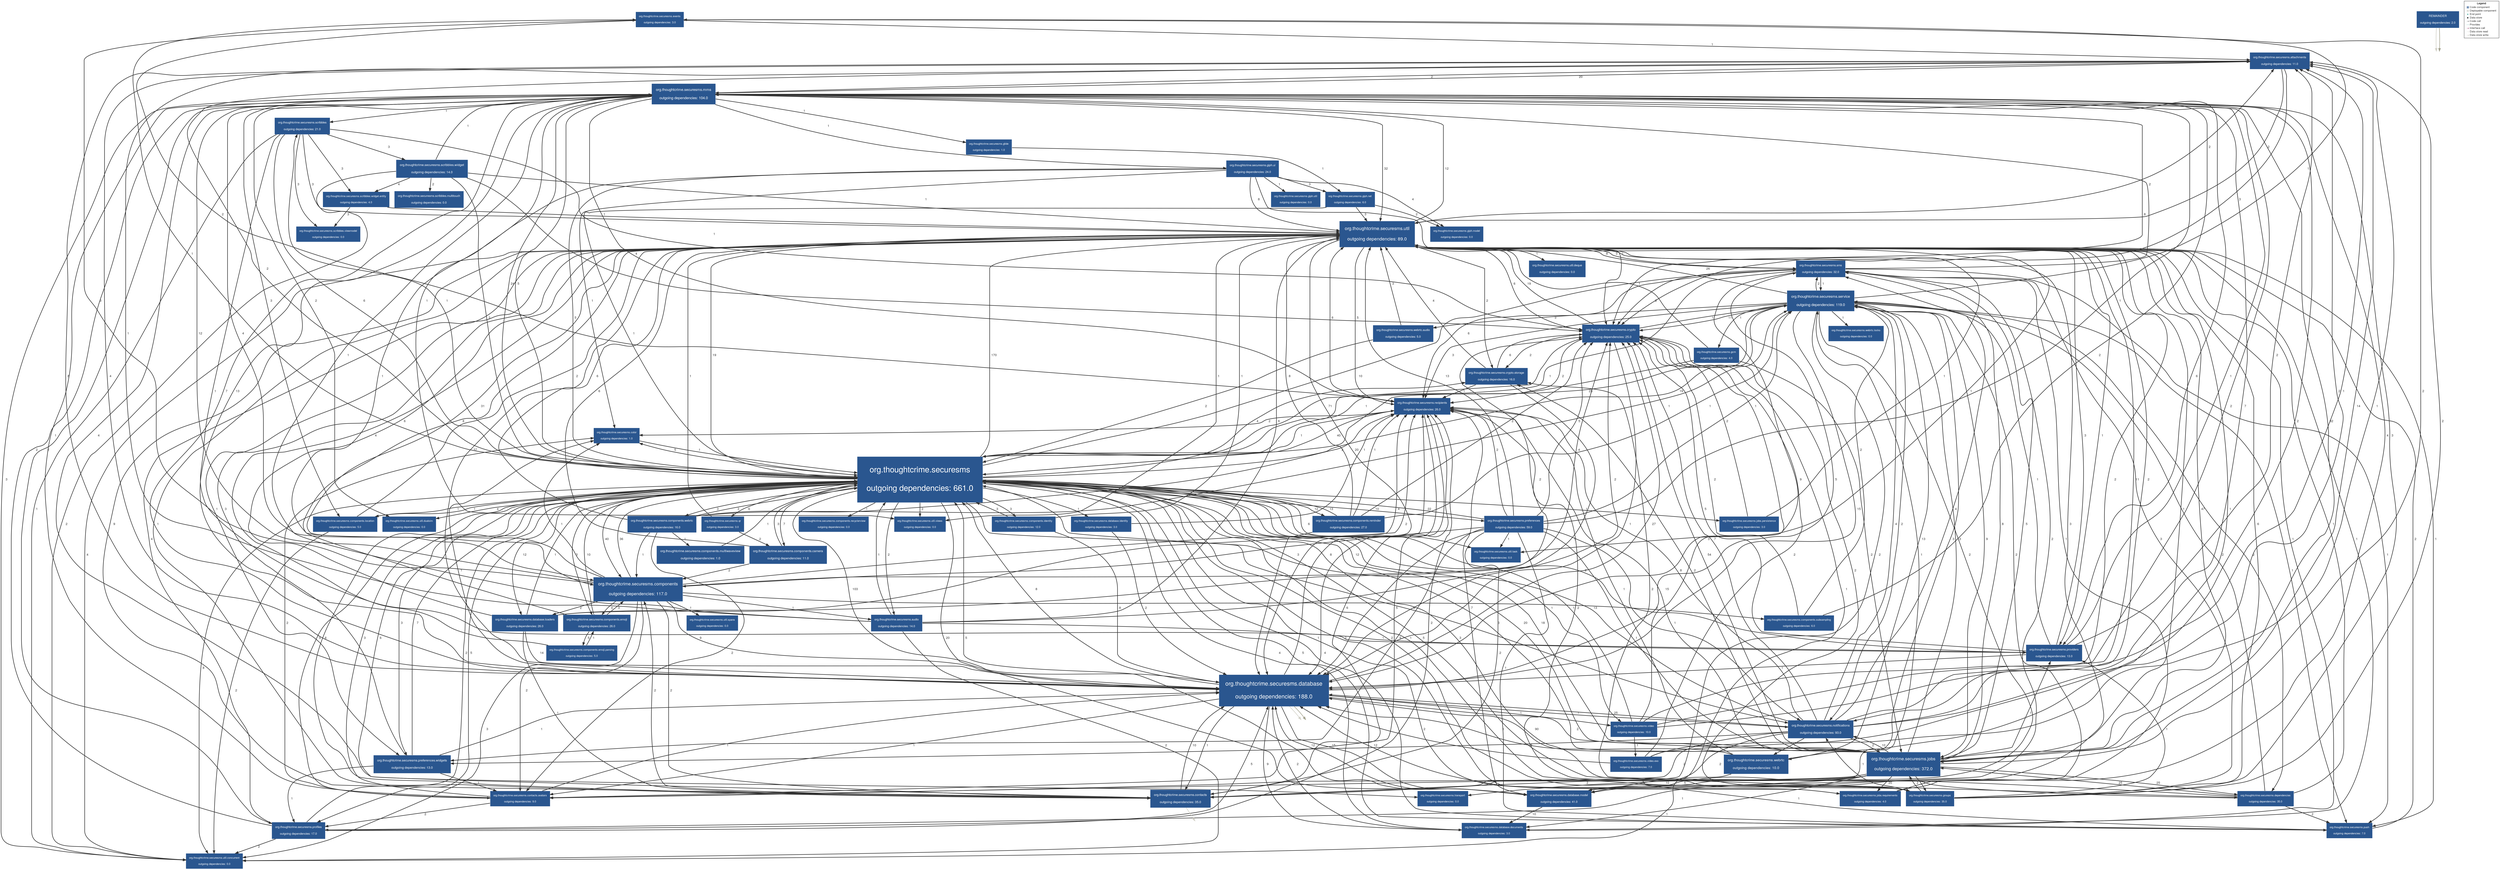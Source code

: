 digraph "Graph" {
compound=true
rankdir=TD
"org.thoughtcrime.securesms.events@NOT_DEPLOYED" [ shape="box" style="filled" fillcolor="#2A568F" penwidth="1" color="#FFFFFF" fontname="Helvetica Neue" fontcolor="#FFFFFF" fontsize="10" margin="0.16" label="org.thoughtcrime.securesms.events

outgoing dependencies: 3.0" ]
"org.thoughtcrime.securesms.components.webrtc@NOT_DEPLOYED" [ shape="box" style="filled" fillcolor="#2A568F" penwidth="1" color="#FFFFFF" fontname="Helvetica Neue" fontcolor="#FFFFFF" fontsize="11" margin="0.176" label="org.thoughtcrime.securesms.components.webrtc

outgoing dependencies: 16.0" ]
"org.thoughtcrime.securesms.color@NOT_DEPLOYED" [ shape="box" style="filled" fillcolor="#2A568F" penwidth="1" color="#FFFFFF" fontname="Helvetica Neue" fontcolor="#FFFFFF" fontsize="10" margin="0.16" label="org.thoughtcrime.securesms.color

outgoing dependencies: 1.0" ]
"org.thoughtcrime.securesms.components.emoji@NOT_DEPLOYED" [ shape="box" style="filled" fillcolor="#2A568F" penwidth="1" color="#FFFFFF" fontname="Helvetica Neue" fontcolor="#FFFFFF" fontsize="11" margin="0.176" label="org.thoughtcrime.securesms.components.emoji

outgoing dependencies: 26.0" ]
"org.thoughtcrime.securesms.giph.model@NOT_DEPLOYED" [ shape="box" style="filled" fillcolor="#2A568F" penwidth="1" color="#FFFFFF" fontname="Helvetica Neue" fontcolor="#FFFFFF" fontsize="10" margin="0.16" label="org.thoughtcrime.securesms.giph.model

outgoing dependencies: 0.0" ]
"org.thoughtcrime.securesms.scribbles.widget@NOT_DEPLOYED" [ shape="box" style="filled" fillcolor="#2A568F" penwidth="1" color="#FFFFFF" fontname="Helvetica Neue" fontcolor="#FFFFFF" fontsize="12" margin="0.192" label="org.thoughtcrime.securesms.scribbles.widget

outgoing dependencies: 14.0" ]
"org.thoughtcrime.securesms.components.reminder@NOT_DEPLOYED" [ shape="box" style="filled" fillcolor="#2A568F" penwidth="1" color="#FFFFFF" fontname="Helvetica Neue" fontcolor="#FFFFFF" fontsize="11" margin="0.176" label="org.thoughtcrime.securesms.components.reminder

outgoing dependencies: 27.0" ]
"org.thoughtcrime.securesms.util.dualsim@NOT_DEPLOYED" [ shape="box" style="filled" fillcolor="#2A568F" penwidth="1" color="#FFFFFF" fontname="Helvetica Neue" fontcolor="#FFFFFF" fontsize="10" margin="0.16" label="org.thoughtcrime.securesms.util.dualsim

outgoing dependencies: 0.0" ]
"org.thoughtcrime.securesms.gcm@NOT_DEPLOYED" [ shape="box" style="filled" fillcolor="#2A568F" penwidth="1" color="#FFFFFF" fontname="Helvetica Neue" fontcolor="#FFFFFF" fontsize="10" margin="0.16" label="org.thoughtcrime.securesms.gcm

outgoing dependencies: 4.0" ]
"org.thoughtcrime.securesms.components.recyclerview@NOT_DEPLOYED" [ shape="box" style="filled" fillcolor="#2A568F" penwidth="1" color="#FFFFFF" fontname="Helvetica Neue" fontcolor="#FFFFFF" fontsize="10" margin="0.16" label="org.thoughtcrime.securesms.components.recyclerview

outgoing dependencies: 0.0" ]
"org.thoughtcrime.securesms.mms@NOT_DEPLOYED" [ shape="box" style="filled" fillcolor="#2A568F" penwidth="1" color="#FFFFFF" fontname="Helvetica Neue" fontcolor="#FFFFFF" fontsize="14" margin="0.224" label="org.thoughtcrime.securesms.mms

outgoing dependencies: 104.0" ]
"org.thoughtcrime.securesms.scribbles@NOT_DEPLOYED" [ shape="box" style="filled" fillcolor="#2A568F" penwidth="1" color="#FFFFFF" fontname="Helvetica Neue" fontcolor="#FFFFFF" fontsize="11" margin="0.176" label="org.thoughtcrime.securesms.scribbles

outgoing dependencies: 21.0" ]
"org.thoughtcrime.securesms.providers@NOT_DEPLOYED" [ shape="box" style="filled" fillcolor="#2A568F" penwidth="1" color="#FFFFFF" fontname="Helvetica Neue" fontcolor="#FFFFFF" fontsize="11" margin="0.176" label="org.thoughtcrime.securesms.providers

outgoing dependencies: 13.0" ]
"org.thoughtcrime.securesms.webrtc.locks@NOT_DEPLOYED" [ shape="box" style="filled" fillcolor="#2A568F" penwidth="1" color="#FFFFFF" fontname="Helvetica Neue" fontcolor="#FFFFFF" fontsize="10" margin="0.16" label="org.thoughtcrime.securesms.webrtc.locks

outgoing dependencies: 0.0" ]
"org.thoughtcrime.securesms.database.model@NOT_DEPLOYED" [ shape="box" style="filled" fillcolor="#2A568F" penwidth="1" color="#FFFFFF" fontname="Helvetica Neue" fontcolor="#FFFFFF" fontsize="11" margin="0.176" label="org.thoughtcrime.securesms.database.model

outgoing dependencies: 41.0" ]
"org.thoughtcrime.securesms@NOT_DEPLOYED" [ shape="box" style="filled" fillcolor="#2A568F" penwidth="1" color="#FFFFFF" fontname="Helvetica Neue" fontcolor="#FFFFFF" fontsize="30" margin="0.48" label="org.thoughtcrime.securesms

outgoing dependencies: 661.0" ]
"org.thoughtcrime.securesms.dependencies@NOT_DEPLOYED" [ shape="box" style="filled" fillcolor="#2A568F" penwidth="1" color="#FFFFFF" fontname="Helvetica Neue" fontcolor="#FFFFFF" fontsize="10" margin="0.16" label="org.thoughtcrime.securesms.dependencies

outgoing dependencies: 35.0" ]
"org.thoughtcrime.securesms.push@NOT_DEPLOYED" [ shape="box" style="filled" fillcolor="#2A568F" penwidth="1" color="#FFFFFF" fontname="Helvetica Neue" fontcolor="#FFFFFF" fontsize="10" margin="0.16" label="org.thoughtcrime.securesms.push

outgoing dependencies: 7.0" ]
"org.thoughtcrime.securesms.notifications@NOT_DEPLOYED" [ shape="box" style="filled" fillcolor="#2A568F" penwidth="1" color="#FFFFFF" fontname="Helvetica Neue" fontcolor="#FFFFFF" fontsize="12" margin="0.192" label="org.thoughtcrime.securesms.notifications

outgoing dependencies: 93.0" ]
"org.thoughtcrime.securesms.util.task@NOT_DEPLOYED" [ shape="box" style="filled" fillcolor="#2A568F" penwidth="1" color="#FFFFFF" fontname="Helvetica Neue" fontcolor="#FFFFFF" fontsize="10" margin="0.16" label="org.thoughtcrime.securesms.util.task

outgoing dependencies: 0.0" ]
"org.thoughtcrime.securesms.attachments@NOT_DEPLOYED" [ shape="box" style="filled" fillcolor="#2A568F" penwidth="1" color="#FFFFFF" fontname="Helvetica Neue" fontcolor="#FFFFFF" fontsize="11" margin="0.176" label="org.thoughtcrime.securesms.attachments

outgoing dependencies: 11.0" ]
"org.thoughtcrime.securesms.crypto.storage@NOT_DEPLOYED" [ shape="box" style="filled" fillcolor="#2A568F" penwidth="1" color="#FFFFFF" fontname="Helvetica Neue" fontcolor="#FFFFFF" fontsize="11" margin="0.176" label="org.thoughtcrime.securesms.crypto.storage

outgoing dependencies: 16.0" ]
"org.thoughtcrime.securesms.recipients@NOT_DEPLOYED" [ shape="box" style="filled" fillcolor="#2A568F" penwidth="1" color="#FFFFFF" fontname="Helvetica Neue" fontcolor="#FFFFFF" fontsize="11" margin="0.176" label="org.thoughtcrime.securesms.recipients

outgoing dependencies: 26.0" ]
"org.thoughtcrime.securesms.profiles@NOT_DEPLOYED" [ shape="box" style="filled" fillcolor="#2A568F" penwidth="1" color="#FFFFFF" fontname="Helvetica Neue" fontcolor="#FFFFFF" fontsize="11" margin="0.176" label="org.thoughtcrime.securesms.profiles

outgoing dependencies: 17.0" ]
"org.thoughtcrime.securesms.database@NOT_DEPLOYED" [ shape="box" style="filled" fillcolor="#2A568F" penwidth="1" color="#FFFFFF" fontname="Helvetica Neue" fontcolor="#FFFFFF" fontsize="21" margin="0.336" label="org.thoughtcrime.securesms.database

outgoing dependencies: 188.0" ]
"org.thoughtcrime.securesms.giph.ui@NOT_DEPLOYED" [ shape="box" style="filled" fillcolor="#2A568F" penwidth="1" color="#FFFFFF" fontname="Helvetica Neue" fontcolor="#FFFFFF" fontsize="11" margin="0.176" label="org.thoughtcrime.securesms.giph.ui

outgoing dependencies: 24.0" ]
"org.thoughtcrime.securesms.jobs.persistence@NOT_DEPLOYED" [ shape="box" style="filled" fillcolor="#2A568F" penwidth="1" color="#FFFFFF" fontname="Helvetica Neue" fontcolor="#FFFFFF" fontsize="10" margin="0.16" label="org.thoughtcrime.securesms.jobs.persistence

outgoing dependencies: 3.0" ]
"org.thoughtcrime.securesms.util.deque@NOT_DEPLOYED" [ shape="box" style="filled" fillcolor="#2A568F" penwidth="1" color="#FFFFFF" fontname="Helvetica Neue" fontcolor="#FFFFFF" fontsize="11" margin="0.176" label="org.thoughtcrime.securesms.util.deque

outgoing dependencies: 0.0" ]
"org.thoughtcrime.securesms.database.loaders@NOT_DEPLOYED" [ shape="box" style="filled" fillcolor="#2A568F" penwidth="1" color="#FFFFFF" fontname="Helvetica Neue" fontcolor="#FFFFFF" fontsize="11" margin="0.176" label="org.thoughtcrime.securesms.database.loaders

outgoing dependencies: 26.0" ]
"org.thoughtcrime.securesms.jobs@NOT_DEPLOYED" [ shape="box" style="filled" fillcolor="#2A568F" penwidth="1" color="#FFFFFF" fontname="Helvetica Neue" fontcolor="#FFFFFF" fontsize="16" margin="0.256" label="org.thoughtcrime.securesms.jobs

outgoing dependencies: 372.0" ]
"51aa33e5-01e8-462f-9329-bbcccef6fa36@NOT_DEPLOYED" [ shape="box" penwidth="0" fontname="Helvetica Neue" fontcolor="#323232" fontsize="16" image="icon-datastore.png" width="1.000" height="1.000" fixedsize="true" label="" ]
"org.thoughtcrime.securesms.contacts.avatars@NOT_DEPLOYED" [ shape="box" style="filled" fillcolor="#2A568F" penwidth="1" color="#FFFFFF" fontname="Helvetica Neue" fontcolor="#FFFFFF" fontsize="10" margin="0.16" label="org.thoughtcrime.securesms.contacts.avatars

outgoing dependencies: 9.0" ]
"org.thoughtcrime.securesms.giph.util@NOT_DEPLOYED" [ shape="box" style="filled" fillcolor="#2A568F" penwidth="1" color="#FFFFFF" fontname="Helvetica Neue" fontcolor="#FFFFFF" fontsize="10" margin="0.16" label="org.thoughtcrime.securesms.giph.util

outgoing dependencies: 0.0" ]
"org.thoughtcrime.securesms.groups@NOT_DEPLOYED" [ shape="box" style="filled" fillcolor="#2A568F" penwidth="1" color="#FFFFFF" fontname="Helvetica Neue" fontcolor="#FFFFFF" fontsize="10" margin="0.16" label="org.thoughtcrime.securesms.groups

outgoing dependencies: 35.0" ]
"org.thoughtcrime.securesms.database.documents@NOT_DEPLOYED" [ shape="box" style="filled" fillcolor="#2A568F" penwidth="1" color="#FFFFFF" fontname="Helvetica Neue" fontcolor="#FFFFFF" fontsize="10" margin="0.16" label="org.thoughtcrime.securesms.database.documents

outgoing dependencies: 3.0" ]
"org.thoughtcrime.securesms.contacts@NOT_DEPLOYED" [ shape="box" style="filled" fillcolor="#2A568F" penwidth="1" color="#FFFFFF" fontname="Helvetica Neue" fontcolor="#FFFFFF" fontsize="12" margin="0.192" label="org.thoughtcrime.securesms.contacts

outgoing dependencies: 35.0" ]
"org.thoughtcrime.securesms.scribbles.widget.entity@NOT_DEPLOYED" [ shape="box" style="filled" fillcolor="#2A568F" penwidth="1" color="#FFFFFF" fontname="Helvetica Neue" fontcolor="#FFFFFF" fontsize="10" margin="0.16" label="org.thoughtcrime.securesms.scribbles.widget.entity

outgoing dependencies: 4.0" ]
"org.thoughtcrime.securesms.webrtc.audio@NOT_DEPLOYED" [ shape="box" style="filled" fillcolor="#2A568F" penwidth="1" color="#FFFFFF" fontname="Helvetica Neue" fontcolor="#FFFFFF" fontsize="11" margin="0.176" label="org.thoughtcrime.securesms.webrtc.audio

outgoing dependencies: 5.0" ]
"org.thoughtcrime.securesms.audio@NOT_DEPLOYED" [ shape="box" style="filled" fillcolor="#2A568F" penwidth="1" color="#FFFFFF" fontname="Helvetica Neue" fontcolor="#FFFFFF" fontsize="11" margin="0.176" label="org.thoughtcrime.securesms.audio

outgoing dependencies: 14.0" ]
"org.thoughtcrime.securesms.webrtc@NOT_DEPLOYED" [ shape="box" style="filled" fillcolor="#2A568F" penwidth="1" color="#FFFFFF" fontname="Helvetica Neue" fontcolor="#FFFFFF" fontsize="13" margin="0.20800000000000002" label="org.thoughtcrime.securesms.webrtc

outgoing dependencies: 10.0" ]
"org.thoughtcrime.securesms.preferences.widgets@NOT_DEPLOYED" [ shape="box" style="filled" fillcolor="#2A568F" penwidth="1" color="#FFFFFF" fontname="Helvetica Neue" fontcolor="#FFFFFF" fontsize="12" margin="0.192" label="org.thoughtcrime.securesms.preferences.widgets

outgoing dependencies: 13.0" ]
"org.thoughtcrime.securesms.components.subsampling@NOT_DEPLOYED" [ shape="box" style="filled" fillcolor="#2A568F" penwidth="1" color="#FFFFFF" fontname="Helvetica Neue" fontcolor="#FFFFFF" fontsize="10" margin="0.16" label="org.thoughtcrime.securesms.components.subsampling

outgoing dependencies: 6.0" ]
"org.thoughtcrime.securesms.util.spans@NOT_DEPLOYED" [ shape="box" style="filled" fillcolor="#2A568F" penwidth="1" color="#FFFFFF" fontname="Helvetica Neue" fontcolor="#FFFFFF" fontsize="10" margin="0.16" label="org.thoughtcrime.securesms.util.spans

outgoing dependencies: 0.0" ]
"org.thoughtcrime.securesms.components.emoji.parsing@NOT_DEPLOYED" [ shape="box" style="filled" fillcolor="#2A568F" penwidth="1" color="#FFFFFF" fontname="Helvetica Neue" fontcolor="#FFFFFF" fontsize="10" margin="0.16" label="org.thoughtcrime.securesms.components.emoji.parsing

outgoing dependencies: 5.0" ]
"org.thoughtcrime.securesms.video.exo@NOT_DEPLOYED" [ shape="box" style="filled" fillcolor="#2A568F" penwidth="1" color="#FFFFFF" fontname="Helvetica Neue" fontcolor="#FFFFFF" fontsize="10" margin="0.16" label="org.thoughtcrime.securesms.video.exo

outgoing dependencies: 7.0" ]
"2055e79f-827e-4895-b950-573e93c0f646@NOT_DEPLOYED" [ shape="box" penwidth="0" fontname="Helvetica Neue" fontcolor="#323232" fontsize="16" image="icon-datastore.png" width="1.000" height="1.000" fixedsize="true" label="" ]
"org.thoughtcrime.securesms.jobs.requirements@NOT_DEPLOYED" [ shape="box" style="filled" fillcolor="#2A568F" penwidth="1" color="#FFFFFF" fontname="Helvetica Neue" fontcolor="#FFFFFF" fontsize="10" margin="0.16" label="org.thoughtcrime.securesms.jobs.requirements

outgoing dependencies: 4.0" ]
"org.thoughtcrime.securesms.components.multiwaveview@NOT_DEPLOYED" [ shape="box" style="filled" fillcolor="#2A568F" penwidth="1" color="#FFFFFF" fontname="Helvetica Neue" fontcolor="#FFFFFF" fontsize="12" margin="0.192" label="org.thoughtcrime.securesms.components.multiwaveview

outgoing dependencies: 1.0" ]
"org.thoughtcrime.securesms.crypto@NOT_DEPLOYED" [ shape="box" style="filled" fillcolor="#2A568F" penwidth="1" color="#FFFFFF" fontname="Helvetica Neue" fontcolor="#FFFFFF" fontsize="12" margin="0.192" label="org.thoughtcrime.securesms.crypto

outgoing dependencies: 25.0" ]
"org.thoughtcrime.securesms.qr@NOT_DEPLOYED" [ shape="box" style="filled" fillcolor="#2A568F" penwidth="1" color="#FFFFFF" fontname="Helvetica Neue" fontcolor="#FFFFFF" fontsize="10" margin="0.16" label="org.thoughtcrime.securesms.qr

outgoing dependencies: 3.0" ]
"org.thoughtcrime.securesms.components.camera@NOT_DEPLOYED" [ shape="box" style="filled" fillcolor="#2A568F" penwidth="1" color="#FFFFFF" fontname="Helvetica Neue" fontcolor="#FFFFFF" fontsize="12" margin="0.192" label="org.thoughtcrime.securesms.components.camera

outgoing dependencies: 11.0" ]
"org.thoughtcrime.securesms.database.identity@NOT_DEPLOYED" [ shape="box" style="filled" fillcolor="#2A568F" penwidth="1" color="#FFFFFF" fontname="Helvetica Neue" fontcolor="#FFFFFF" fontsize="10" margin="0.16" label="org.thoughtcrime.securesms.database.identity

outgoing dependencies: 3.0" ]
"org.thoughtcrime.securesms.service@NOT_DEPLOYED" [ shape="box" style="filled" fillcolor="#2A568F" penwidth="1" color="#FFFFFF" fontname="Helvetica Neue" fontcolor="#FFFFFF" fontsize="14" margin="0.224" label="org.thoughtcrime.securesms.service

outgoing dependencies: 119.0" ]
"org.thoughtcrime.securesms.transport@NOT_DEPLOYED" [ shape="box" style="filled" fillcolor="#2A568F" penwidth="1" color="#FFFFFF" fontname="Helvetica Neue" fontcolor="#FFFFFF" fontsize="10" margin="0.16" label="org.thoughtcrime.securesms.transport

outgoing dependencies: 0.0" ]
"org.thoughtcrime.securesms.glide@NOT_DEPLOYED" [ shape="box" style="filled" fillcolor="#2A568F" penwidth="1" color="#FFFFFF" fontname="Helvetica Neue" fontcolor="#FFFFFF" fontsize="10" margin="0.16" label="org.thoughtcrime.securesms.glide

outgoing dependencies: 1.0" ]
"org.thoughtcrime.securesms.util.concurrent@NOT_DEPLOYED" [ shape="box" style="filled" fillcolor="#2A568F" penwidth="1" color="#FFFFFF" fontname="Helvetica Neue" fontcolor="#FFFFFF" fontsize="10" margin="0.16" label="org.thoughtcrime.securesms.util.concurrent

outgoing dependencies: 0.0" ]
"org.thoughtcrime.securesms.scribbles.multitouch@NOT_DEPLOYED" [ shape="box" style="filled" fillcolor="#2A568F" penwidth="1" color="#FFFFFF" fontname="Helvetica Neue" fontcolor="#FFFFFF" fontsize="11" margin="0.176" label="org.thoughtcrime.securesms.scribbles.multitouch

outgoing dependencies: 0.0" ]
"org.thoughtcrime.securesms.util@NOT_DEPLOYED" [ shape="box" style="filled" fillcolor="#2A568F" penwidth="1" color="#FFFFFF" fontname="Helvetica Neue" fontcolor="#FFFFFF" fontsize="17" margin="0.272" label="org.thoughtcrime.securesms.util

outgoing dependencies: 89.0" ]
"org.thoughtcrime.securesms.giph.net@NOT_DEPLOYED" [ shape="box" style="filled" fillcolor="#2A568F" penwidth="1" color="#FFFFFF" fontname="Helvetica Neue" fontcolor="#FFFFFF" fontsize="10" margin="0.16" label="org.thoughtcrime.securesms.giph.net

outgoing dependencies: 6.0" ]
"ab3c3c8f-4f2e-4911-b887-8391a1df2aa4@NOT_DEPLOYED" [ shape="box" penwidth="0" fontname="Helvetica Neue" fontcolor="#323232" fontsize="16" image="icon-datastore.png" width="1.000" height="1.000" fixedsize="true" label="" ]
"org.thoughtcrime.securesms.util.views@NOT_DEPLOYED" [ shape="box" style="filled" fillcolor="#2A568F" penwidth="1" color="#FFFFFF" fontname="Helvetica Neue" fontcolor="#FFFFFF" fontsize="10" margin="0.16" label="org.thoughtcrime.securesms.util.views

outgoing dependencies: 0.0" ]
"org.thoughtcrime.securesms.components.identity@NOT_DEPLOYED" [ shape="box" style="filled" fillcolor="#2A568F" penwidth="1" color="#FFFFFF" fontname="Helvetica Neue" fontcolor="#FFFFFF" fontsize="10" margin="0.16" label="org.thoughtcrime.securesms.components.identity

outgoing dependencies: 12.0" ]
"org.thoughtcrime.securesms.components.location@NOT_DEPLOYED" [ shape="box" style="filled" fillcolor="#2A568F" penwidth="1" color="#FFFFFF" fontname="Helvetica Neue" fontcolor="#FFFFFF" fontsize="10" margin="0.16" label="org.thoughtcrime.securesms.components.location

outgoing dependencies: 5.0" ]
"REMAINDER@NOT_DEPLOYED" [ shape="box" style="filled" fillcolor="#2A568F" penwidth="1" color="#FFFFFF" fontname="Helvetica Neue" fontcolor="#FFFFFF" fontsize="11" margin="0.176" label="REMAINDER

outgoing dependencies: 2.0" ]
"org.thoughtcrime.securesms.scribbles.viewmodel@NOT_DEPLOYED" [ shape="box" style="filled" fillcolor="#2A568F" penwidth="1" color="#FFFFFF" fontname="Helvetica Neue" fontcolor="#FFFFFF" fontsize="10" margin="0.16" label="org.thoughtcrime.securesms.scribbles.viewmodel

outgoing dependencies: 0.0" ]
"org.thoughtcrime.securesms.preferences@NOT_DEPLOYED" [ shape="box" style="filled" fillcolor="#2A568F" penwidth="1" color="#FFFFFF" fontname="Helvetica Neue" fontcolor="#FFFFFF" fontsize="11" margin="0.176" label="org.thoughtcrime.securesms.preferences

outgoing dependencies: 59.0" ]
"org.thoughtcrime.securesms.video@NOT_DEPLOYED" [ shape="box" style="filled" fillcolor="#2A568F" penwidth="1" color="#FFFFFF" fontname="Helvetica Neue" fontcolor="#FFFFFF" fontsize="10" margin="0.16" label="org.thoughtcrime.securesms.video

outgoing dependencies: 10.0" ]
"org.thoughtcrime.securesms.sms@NOT_DEPLOYED" [ shape="box" style="filled" fillcolor="#2A568F" penwidth="1" color="#FFFFFF" fontname="Helvetica Neue" fontcolor="#FFFFFF" fontsize="11" margin="0.176" label="org.thoughtcrime.securesms.sms

outgoing dependencies: 32.0" ]
"org.thoughtcrime.securesms.components@NOT_DEPLOYED" [ shape="box" style="filled" fillcolor="#2A568F" penwidth="1" color="#FFFFFF" fontname="Helvetica Neue" fontcolor="#FFFFFF" fontsize="16" margin="0.256" label="org.thoughtcrime.securesms.components

outgoing dependencies: 117.0" ]
"org.thoughtcrime.securesms.events@NOT_DEPLOYED" -> "org.thoughtcrime.securesms.attachments@NOT_DEPLOYED" [ penwidth="2" color="#323232" fontcolor="#323232" fontname="Helvetica Neue" fontsize="12" label="  1" ]
"org.thoughtcrime.securesms.events@NOT_DEPLOYED" -> "org.thoughtcrime.securesms.recipients@NOT_DEPLOYED" [ penwidth="2" color="#323232" fontcolor="#323232" fontname="Helvetica Neue" fontsize="12" label="  2" ]
"org.thoughtcrime.securesms.components.webrtc@NOT_DEPLOYED" -> "org.thoughtcrime.securesms@NOT_DEPLOYED" [ penwidth="2" color="#323232" fontcolor="#323232" fontname="Helvetica Neue" fontsize="12" label="  3" ]
"org.thoughtcrime.securesms.components.webrtc@NOT_DEPLOYED" -> "org.thoughtcrime.securesms.recipients@NOT_DEPLOYED" [ penwidth="2" color="#323232" fontcolor="#323232" fontname="Helvetica Neue" fontsize="12" label="  2" ]
"org.thoughtcrime.securesms.components.webrtc@NOT_DEPLOYED" -> "org.thoughtcrime.securesms.contacts.avatars@NOT_DEPLOYED" [ penwidth="2" color="#323232" fontcolor="#323232" fontname="Helvetica Neue" fontsize="12" label="  2" ]
"org.thoughtcrime.securesms.components.webrtc@NOT_DEPLOYED" -> "org.thoughtcrime.securesms.components.multiwaveview@NOT_DEPLOYED" [ penwidth="2" color="#323232" fontcolor="#323232" fontname="Helvetica Neue" fontsize="12" label="  1" ]
"org.thoughtcrime.securesms.components.webrtc@NOT_DEPLOYED" -> "org.thoughtcrime.securesms.service@NOT_DEPLOYED" [ penwidth="2" color="#323232" fontcolor="#323232" fontname="Helvetica Neue" fontsize="12" label="  1" ]
"org.thoughtcrime.securesms.components.webrtc@NOT_DEPLOYED" -> "org.thoughtcrime.securesms.util@NOT_DEPLOYED" [ penwidth="2" color="#323232" fontcolor="#323232" fontname="Helvetica Neue" fontsize="12" label="  6" ]
"org.thoughtcrime.securesms.components.webrtc@NOT_DEPLOYED" -> "org.thoughtcrime.securesms.components@NOT_DEPLOYED" [ penwidth="2" color="#323232" fontcolor="#323232" fontname="Helvetica Neue" fontsize="12" label="  1" ]
"org.thoughtcrime.securesms.color@NOT_DEPLOYED" -> "org.thoughtcrime.securesms@NOT_DEPLOYED" [ penwidth="2" color="#323232" fontcolor="#323232" fontname="Helvetica Neue" fontsize="12" label="  1" ]
"org.thoughtcrime.securesms.components.emoji@NOT_DEPLOYED" -> "org.thoughtcrime.securesms@NOT_DEPLOYED" [ penwidth="2" color="#323232" fontcolor="#323232" fontname="Helvetica Neue" fontsize="12" label="  10" ]
"org.thoughtcrime.securesms.components.emoji@NOT_DEPLOYED" -> "org.thoughtcrime.securesms.components.emoji.parsing@NOT_DEPLOYED" [ penwidth="2" color="#323232" fontcolor="#323232" fontname="Helvetica Neue" fontsize="12" label="  5" ]
"org.thoughtcrime.securesms.components.emoji@NOT_DEPLOYED" -> "org.thoughtcrime.securesms.util@NOT_DEPLOYED" [ penwidth="2" color="#323232" fontcolor="#323232" fontname="Helvetica Neue" fontsize="12" label="  8" ]
"org.thoughtcrime.securesms.components.emoji@NOT_DEPLOYED" -> "org.thoughtcrime.securesms.components@NOT_DEPLOYED" [ penwidth="2" color="#323232" fontcolor="#323232" fontname="Helvetica Neue" fontsize="12" label="  3" ]
"org.thoughtcrime.securesms.scribbles.widget@NOT_DEPLOYED" -> "org.thoughtcrime.securesms.mms@NOT_DEPLOYED" [ penwidth="2" color="#323232" fontcolor="#323232" fontname="Helvetica Neue" fontsize="12" label="  1" ]
"org.thoughtcrime.securesms.scribbles.widget@NOT_DEPLOYED" -> "org.thoughtcrime.securesms@NOT_DEPLOYED" [ penwidth="2" color="#323232" fontcolor="#323232" fontname="Helvetica Neue" fontsize="12" label="  3" ]
"org.thoughtcrime.securesms.scribbles.widget@NOT_DEPLOYED" -> "org.thoughtcrime.securesms.scribbles.widget.entity@NOT_DEPLOYED" [ penwidth="2" color="#323232" fontcolor="#323232" fontname="Helvetica Neue" fontsize="12" label="  4" ]
"org.thoughtcrime.securesms.scribbles.widget@NOT_DEPLOYED" -> "org.thoughtcrime.securesms.crypto@NOT_DEPLOYED" [ penwidth="2" color="#323232" fontcolor="#323232" fontname="Helvetica Neue" fontsize="12" label="  1" ]
"org.thoughtcrime.securesms.scribbles.widget@NOT_DEPLOYED" -> "org.thoughtcrime.securesms.util.concurrent@NOT_DEPLOYED" [ penwidth="2" color="#323232" fontcolor="#323232" fontname="Helvetica Neue" fontsize="12" label="  2" ]
"org.thoughtcrime.securesms.scribbles.widget@NOT_DEPLOYED" -> "org.thoughtcrime.securesms.scribbles.multitouch@NOT_DEPLOYED" [ penwidth="2" color="#323232" fontcolor="#323232" fontname="Helvetica Neue" fontsize="12" label="  2" ]
"org.thoughtcrime.securesms.scribbles.widget@NOT_DEPLOYED" -> "org.thoughtcrime.securesms.util@NOT_DEPLOYED" [ penwidth="2" color="#323232" fontcolor="#323232" fontname="Helvetica Neue" fontsize="12" label="  1" ]
"org.thoughtcrime.securesms.components.reminder@NOT_DEPLOYED" -> "org.thoughtcrime.securesms@NOT_DEPLOYED" [ penwidth="2" color="#323232" fontcolor="#323232" fontname="Helvetica Neue" fontsize="12" label="  13" ]
"org.thoughtcrime.securesms.components.reminder@NOT_DEPLOYED" -> "org.thoughtcrime.securesms.recipients@NOT_DEPLOYED" [ penwidth="2" color="#323232" fontcolor="#323232" fontname="Helvetica Neue" fontsize="12" label="  1" ]
"org.thoughtcrime.securesms.components.reminder@NOT_DEPLOYED" -> "org.thoughtcrime.securesms.database@NOT_DEPLOYED" [ penwidth="2" color="#323232" fontcolor="#323232" fontname="Helvetica Neue" fontsize="12" label="  2" ]
"org.thoughtcrime.securesms.components.reminder@NOT_DEPLOYED" -> "org.thoughtcrime.securesms.crypto@NOT_DEPLOYED" [ penwidth="2" color="#323232" fontcolor="#323232" fontname="Helvetica Neue" fontsize="12" label="  2" ]
"org.thoughtcrime.securesms.components.reminder@NOT_DEPLOYED" -> "org.thoughtcrime.securesms.service@NOT_DEPLOYED" [ penwidth="2" color="#323232" fontcolor="#323232" fontname="Helvetica Neue" fontsize="12" label="  1" ]
"org.thoughtcrime.securesms.components.reminder@NOT_DEPLOYED" -> "org.thoughtcrime.securesms.util@NOT_DEPLOYED" [ penwidth="2" color="#323232" fontcolor="#323232" fontname="Helvetica Neue" fontsize="12" label="  8" ]
"org.thoughtcrime.securesms.gcm@NOT_DEPLOYED" -> "org.thoughtcrime.securesms@NOT_DEPLOYED" [ penwidth="2" color="#323232" fontcolor="#323232" fontname="Helvetica Neue" fontsize="12" label="  1" ]
"org.thoughtcrime.securesms.gcm@NOT_DEPLOYED" -> "org.thoughtcrime.securesms.jobs@NOT_DEPLOYED" [ penwidth="2" color="#323232" fontcolor="#323232" fontname="Helvetica Neue" fontsize="12" label="  2" ]
"org.thoughtcrime.securesms.gcm@NOT_DEPLOYED" -> "org.thoughtcrime.securesms.util@NOT_DEPLOYED" [ penwidth="2" color="#323232" fontcolor="#323232" fontname="Helvetica Neue" fontsize="12" label="  1" ]
"org.thoughtcrime.securesms.mms@NOT_DEPLOYED" -> "org.thoughtcrime.securesms.util.dualsim@NOT_DEPLOYED" [ penwidth="2" color="#323232" fontcolor="#323232" fontname="Helvetica Neue" fontsize="12" label="  2" ]
"org.thoughtcrime.securesms.mms@NOT_DEPLOYED" -> "org.thoughtcrime.securesms.scribbles@NOT_DEPLOYED" [ penwidth="2" color="#323232" fontcolor="#323232" fontname="Helvetica Neue" fontsize="12" label="  1" ]
"org.thoughtcrime.securesms.mms@NOT_DEPLOYED" -> "org.thoughtcrime.securesms.providers@NOT_DEPLOYED" [ penwidth="2" color="#323232" fontcolor="#323232" fontname="Helvetica Neue" fontsize="12" label="  6" ]
"org.thoughtcrime.securesms.mms@NOT_DEPLOYED" -> "org.thoughtcrime.securesms@NOT_DEPLOYED" [ penwidth="2" color="#323232" fontcolor="#323232" fontname="Helvetica Neue" fontsize="12" label="  5" ]
"org.thoughtcrime.securesms.mms@NOT_DEPLOYED" -> "org.thoughtcrime.securesms.attachments@NOT_DEPLOYED" [ penwidth="2" color="#323232" fontcolor="#323232" fontname="Helvetica Neue" fontsize="12" label="  20" ]
"org.thoughtcrime.securesms.mms@NOT_DEPLOYED" -> "org.thoughtcrime.securesms.recipients@NOT_DEPLOYED" [ penwidth="2" color="#323232" fontcolor="#323232" fontname="Helvetica Neue" fontsize="12" label="  4" ]
"org.thoughtcrime.securesms.mms@NOT_DEPLOYED" -> "org.thoughtcrime.securesms.profiles@NOT_DEPLOYED" [ penwidth="2" color="#323232" fontcolor="#323232" fontname="Helvetica Neue" fontsize="12" label="  2" ]
"org.thoughtcrime.securesms.mms@NOT_DEPLOYED" -> "org.thoughtcrime.securesms.database@NOT_DEPLOYED" [ penwidth="2" color="#323232" fontcolor="#323232" fontname="Helvetica Neue" fontsize="12" label="  7" ]
"org.thoughtcrime.securesms.mms@NOT_DEPLOYED" -> "org.thoughtcrime.securesms.giph.ui@NOT_DEPLOYED" [ penwidth="2" color="#323232" fontcolor="#323232" fontname="Helvetica Neue" fontsize="12" label="  1" ]
"org.thoughtcrime.securesms.mms@NOT_DEPLOYED" -> "org.thoughtcrime.securesms.crypto@NOT_DEPLOYED" [ penwidth="2" color="#323232" fontcolor="#323232" fontname="Helvetica Neue" fontsize="12" label="  8" ]
"org.thoughtcrime.securesms.mms@NOT_DEPLOYED" -> "org.thoughtcrime.securesms.transport@NOT_DEPLOYED" [ penwidth="2" color="#323232" fontcolor="#323232" fontname="Helvetica Neue" fontsize="12" label="  4" ]
"org.thoughtcrime.securesms.mms@NOT_DEPLOYED" -> "org.thoughtcrime.securesms.glide@NOT_DEPLOYED" [ penwidth="2" color="#323232" fontcolor="#323232" fontname="Helvetica Neue" fontsize="12" label="  1" ]
"org.thoughtcrime.securesms.mms@NOT_DEPLOYED" -> "org.thoughtcrime.securesms.util.concurrent@NOT_DEPLOYED" [ penwidth="2" color="#323232" fontcolor="#323232" fontname="Helvetica Neue" fontsize="12" label="  3" ]
"org.thoughtcrime.securesms.mms@NOT_DEPLOYED" -> "org.thoughtcrime.securesms.util@NOT_DEPLOYED" [ penwidth="2" color="#323232" fontcolor="#323232" fontname="Helvetica Neue" fontsize="12" label="  32" ]
"org.thoughtcrime.securesms.mms@NOT_DEPLOYED" -> "org.thoughtcrime.securesms.util.views@NOT_DEPLOYED" [ penwidth="2" color="#323232" fontcolor="#323232" fontname="Helvetica Neue" fontsize="12" label="  1" ]
"org.thoughtcrime.securesms.mms@NOT_DEPLOYED" -> "org.thoughtcrime.securesms.components.location@NOT_DEPLOYED" [ penwidth="2" color="#323232" fontcolor="#323232" fontname="Helvetica Neue" fontsize="12" label="  3" ]
"org.thoughtcrime.securesms.mms@NOT_DEPLOYED" -> "org.thoughtcrime.securesms.components@NOT_DEPLOYED" [ penwidth="2" color="#323232" fontcolor="#323232" fontname="Helvetica Neue" fontsize="12" label="  4" ]
"org.thoughtcrime.securesms.scribbles@NOT_DEPLOYED" -> "org.thoughtcrime.securesms.scribbles.widget@NOT_DEPLOYED" [ penwidth="2" color="#323232" fontcolor="#323232" fontname="Helvetica Neue" fontsize="12" label="  3" ]
"org.thoughtcrime.securesms.scribbles@NOT_DEPLOYED" -> "org.thoughtcrime.securesms.providers@NOT_DEPLOYED" [ penwidth="2" color="#323232" fontcolor="#323232" fontname="Helvetica Neue" fontsize="12" label="  1" ]
"org.thoughtcrime.securesms.scribbles@NOT_DEPLOYED" -> "org.thoughtcrime.securesms@NOT_DEPLOYED" [ penwidth="2" color="#323232" fontcolor="#323232" fontname="Helvetica Neue" fontsize="12" label="  6" ]
"org.thoughtcrime.securesms.scribbles@NOT_DEPLOYED" -> "org.thoughtcrime.securesms.scribbles.widget.entity@NOT_DEPLOYED" [ penwidth="2" color="#323232" fontcolor="#323232" fontname="Helvetica Neue" fontsize="12" label="  3" ]
"org.thoughtcrime.securesms.scribbles@NOT_DEPLOYED" -> "org.thoughtcrime.securesms.crypto@NOT_DEPLOYED" [ penwidth="2" color="#323232" fontcolor="#323232" fontname="Helvetica Neue" fontsize="12" label="  1" ]
"org.thoughtcrime.securesms.scribbles@NOT_DEPLOYED" -> "org.thoughtcrime.securesms.util.concurrent@NOT_DEPLOYED" [ penwidth="2" color="#323232" fontcolor="#323232" fontname="Helvetica Neue" fontsize="12" label="  1" ]
"org.thoughtcrime.securesms.scribbles@NOT_DEPLOYED" -> "org.thoughtcrime.securesms.util@NOT_DEPLOYED" [ penwidth="2" color="#323232" fontcolor="#323232" fontname="Helvetica Neue" fontsize="12" label="  3" ]
"org.thoughtcrime.securesms.scribbles@NOT_DEPLOYED" -> "org.thoughtcrime.securesms.scribbles.viewmodel@NOT_DEPLOYED" [ penwidth="2" color="#323232" fontcolor="#323232" fontname="Helvetica Neue" fontsize="12" label="  3" ]
"org.thoughtcrime.securesms.providers@NOT_DEPLOYED" -> "org.thoughtcrime.securesms.mms@NOT_DEPLOYED" [ penwidth="2" color="#323232" fontcolor="#323232" fontname="Helvetica Neue" fontsize="12" label="  1" ]
"org.thoughtcrime.securesms.providers@NOT_DEPLOYED" -> "org.thoughtcrime.securesms.attachments@NOT_DEPLOYED" [ penwidth="2" color="#323232" fontcolor="#323232" fontname="Helvetica Neue" fontsize="12" label="  2" ]
"org.thoughtcrime.securesms.providers@NOT_DEPLOYED" -> "org.thoughtcrime.securesms.database@NOT_DEPLOYED" [ penwidth="2" color="#323232" fontcolor="#323232" fontname="Helvetica Neue" fontsize="12" label="  1" ]
"org.thoughtcrime.securesms.providers@NOT_DEPLOYED" -> "org.thoughtcrime.securesms.crypto@NOT_DEPLOYED" [ penwidth="2" color="#323232" fontcolor="#323232" fontname="Helvetica Neue" fontsize="12" label="  5" ]
"org.thoughtcrime.securesms.providers@NOT_DEPLOYED" -> "org.thoughtcrime.securesms.service@NOT_DEPLOYED" [ penwidth="2" color="#323232" fontcolor="#323232" fontname="Helvetica Neue" fontsize="12" label="  1" ]
"org.thoughtcrime.securesms.providers@NOT_DEPLOYED" -> "org.thoughtcrime.securesms.util@NOT_DEPLOYED" [ penwidth="2" color="#323232" fontcolor="#323232" fontname="Helvetica Neue" fontsize="12" label="  3" ]
"org.thoughtcrime.securesms.database.model@NOT_DEPLOYED" -> "org.thoughtcrime.securesms.mms@NOT_DEPLOYED" [ penwidth="2" color="#323232" fontcolor="#323232" fontname="Helvetica Neue" fontsize="12" label="  4" ]
"org.thoughtcrime.securesms.database.model@NOT_DEPLOYED" -> "org.thoughtcrime.securesms@NOT_DEPLOYED" [ penwidth="2" color="#323232" fontcolor="#323232" fontname="Helvetica Neue" fontsize="12" label="  5" ]
"org.thoughtcrime.securesms.database.model@NOT_DEPLOYED" -> "org.thoughtcrime.securesms.recipients@NOT_DEPLOYED" [ penwidth="2" color="#323232" fontcolor="#323232" fontname="Helvetica Neue" fontsize="12" label="  7" ]
"org.thoughtcrime.securesms.database.model@NOT_DEPLOYED" -> "org.thoughtcrime.securesms.database@NOT_DEPLOYED" [ penwidth="2" color="#323232" fontcolor="#323232" fontname="Helvetica Neue" fontsize="12" label="  12" ]
"org.thoughtcrime.securesms.database.model@NOT_DEPLOYED" -> "org.thoughtcrime.securesms.database.documents@NOT_DEPLOYED" [ penwidth="2" color="#323232" fontcolor="#323232" fontname="Helvetica Neue" fontsize="12" label="  10" ]
"org.thoughtcrime.securesms.database.model@NOT_DEPLOYED" -> "org.thoughtcrime.securesms.util@NOT_DEPLOYED" [ penwidth="2" color="#323232" fontcolor="#323232" fontname="Helvetica Neue" fontsize="12" label="  3" ]
"org.thoughtcrime.securesms@NOT_DEPLOYED" -> "org.thoughtcrime.securesms.events@NOT_DEPLOYED" [ penwidth="2" color="#323232" fontcolor="#323232" fontname="Helvetica Neue" fontsize="12" label="  1" ]
"org.thoughtcrime.securesms@NOT_DEPLOYED" -> "org.thoughtcrime.securesms.components.webrtc@NOT_DEPLOYED" [ penwidth="2" color="#323232" fontcolor="#323232" fontname="Helvetica Neue" fontsize="12" label="  3" ]
"org.thoughtcrime.securesms@NOT_DEPLOYED" -> "org.thoughtcrime.securesms.color@NOT_DEPLOYED" [ penwidth="2" color="#323232" fontcolor="#323232" fontname="Helvetica Neue" fontsize="12" label="  5" ]
"org.thoughtcrime.securesms@NOT_DEPLOYED" -> "org.thoughtcrime.securesms.components.emoji@NOT_DEPLOYED" [ penwidth="2" color="#323232" fontcolor="#323232" fontname="Helvetica Neue" fontsize="12" label="  3" ]
"org.thoughtcrime.securesms@NOT_DEPLOYED" -> "org.thoughtcrime.securesms.components.reminder@NOT_DEPLOYED" [ penwidth="2" color="#323232" fontcolor="#323232" fontname="Helvetica Neue" fontsize="12" label="  12" ]
"org.thoughtcrime.securesms@NOT_DEPLOYED" -> "org.thoughtcrime.securesms.util.dualsim@NOT_DEPLOYED" [ penwidth="2" color="#323232" fontcolor="#323232" fontname="Helvetica Neue" fontsize="12" label="  4" ]
"org.thoughtcrime.securesms@NOT_DEPLOYED" -> "org.thoughtcrime.securesms.components.recyclerview@NOT_DEPLOYED" [ penwidth="2" color="#323232" fontcolor="#323232" fontname="Helvetica Neue" fontsize="12" label="  1" ]
"org.thoughtcrime.securesms@NOT_DEPLOYED" -> "org.thoughtcrime.securesms.mms@NOT_DEPLOYED" [ penwidth="2" color="#323232" fontcolor="#323232" fontname="Helvetica Neue" fontsize="12" label="  24" ]
"org.thoughtcrime.securesms@NOT_DEPLOYED" -> "org.thoughtcrime.securesms.scribbles@NOT_DEPLOYED" [ penwidth="2" color="#323232" fontcolor="#323232" fontname="Helvetica Neue" fontsize="12" label="  1" ]
"org.thoughtcrime.securesms@NOT_DEPLOYED" -> "org.thoughtcrime.securesms.providers@NOT_DEPLOYED" [ penwidth="2" color="#323232" fontcolor="#323232" fontname="Helvetica Neue" fontsize="12" label="  2" ]
"org.thoughtcrime.securesms@NOT_DEPLOYED" -> "org.thoughtcrime.securesms.database.model@NOT_DEPLOYED" [ penwidth="2" color="#323232" fontcolor="#323232" fontname="Helvetica Neue" fontsize="12" label="  20" ]
"org.thoughtcrime.securesms@NOT_DEPLOYED" -> "org.thoughtcrime.securesms.dependencies@NOT_DEPLOYED" [ penwidth="2" color="#323232" fontcolor="#323232" fontname="Helvetica Neue" fontsize="12" label="  5" ]
"org.thoughtcrime.securesms@NOT_DEPLOYED" -> "org.thoughtcrime.securesms.push@NOT_DEPLOYED" [ penwidth="2" color="#323232" fontcolor="#323232" fontname="Helvetica Neue" fontsize="12" label="  5" ]
"org.thoughtcrime.securesms@NOT_DEPLOYED" -> "org.thoughtcrime.securesms.notifications@NOT_DEPLOYED" [ penwidth="2" color="#323232" fontcolor="#323232" fontname="Helvetica Neue" fontsize="12" label="  8" ]
"org.thoughtcrime.securesms@NOT_DEPLOYED" -> "org.thoughtcrime.securesms.util.task@NOT_DEPLOYED" [ penwidth="2" color="#323232" fontcolor="#323232" fontname="Helvetica Neue" fontsize="12" label="  6" ]
"org.thoughtcrime.securesms@NOT_DEPLOYED" -> "org.thoughtcrime.securesms.attachments@NOT_DEPLOYED" [ penwidth="2" color="#323232" fontcolor="#323232" fontname="Helvetica Neue" fontsize="12" label="  2" ]
"org.thoughtcrime.securesms@NOT_DEPLOYED" -> "org.thoughtcrime.securesms.crypto.storage@NOT_DEPLOYED" [ penwidth="2" color="#323232" fontcolor="#323232" fontname="Helvetica Neue" fontsize="12" label="  4" ]
"org.thoughtcrime.securesms@NOT_DEPLOYED" -> "org.thoughtcrime.securesms.recipients@NOT_DEPLOYED" [ penwidth="2" color="#323232" fontcolor="#323232" fontname="Helvetica Neue" fontsize="12" label="  40" ]
"org.thoughtcrime.securesms@NOT_DEPLOYED" -> "org.thoughtcrime.securesms.profiles@NOT_DEPLOYED" [ penwidth="2" color="#323232" fontcolor="#323232" fontname="Helvetica Neue" fontsize="12" label="  5" ]
"org.thoughtcrime.securesms@NOT_DEPLOYED" -> "org.thoughtcrime.securesms.database@NOT_DEPLOYED" [ penwidth="2" color="#323232" fontcolor="#323232" fontname="Helvetica Neue" fontsize="12" label="  103" ]
"org.thoughtcrime.securesms@NOT_DEPLOYED" -> "org.thoughtcrime.securesms.jobs.persistence@NOT_DEPLOYED" [ penwidth="2" color="#323232" fontcolor="#323232" fontname="Helvetica Neue" fontsize="12" label="  1" ]
"org.thoughtcrime.securesms@NOT_DEPLOYED" -> "org.thoughtcrime.securesms.database.loaders@NOT_DEPLOYED" [ penwidth="2" color="#323232" fontcolor="#323232" fontname="Helvetica Neue" fontsize="12" label="  12" ]
"org.thoughtcrime.securesms@NOT_DEPLOYED" -> "org.thoughtcrime.securesms.jobs@NOT_DEPLOYED" [ penwidth="2" color="#323232" fontcolor="#323232" fontname="Helvetica Neue" fontsize="12" label="  20" ]
"org.thoughtcrime.securesms@NOT_DEPLOYED" -> "org.thoughtcrime.securesms.contacts.avatars@NOT_DEPLOYED" [ penwidth="2" color="#323232" fontcolor="#323232" fontname="Helvetica Neue" fontsize="12" label="  6" ]
"org.thoughtcrime.securesms@NOT_DEPLOYED" -> "org.thoughtcrime.securesms.groups@NOT_DEPLOYED" [ penwidth="2" color="#323232" fontcolor="#323232" fontname="Helvetica Neue" fontsize="12" label="  2" ]
"org.thoughtcrime.securesms@NOT_DEPLOYED" -> "org.thoughtcrime.securesms.database.documents@NOT_DEPLOYED" [ penwidth="2" color="#323232" fontcolor="#323232" fontname="Helvetica Neue" fontsize="12" label="  4" ]
"org.thoughtcrime.securesms@NOT_DEPLOYED" -> "org.thoughtcrime.securesms.contacts@NOT_DEPLOYED" [ penwidth="2" color="#323232" fontcolor="#323232" fontname="Helvetica Neue" fontsize="12" label="  6" ]
"org.thoughtcrime.securesms@NOT_DEPLOYED" -> "org.thoughtcrime.securesms.audio@NOT_DEPLOYED" [ penwidth="2" color="#323232" fontcolor="#323232" fontname="Helvetica Neue" fontsize="12" label="  2" ]
"org.thoughtcrime.securesms@NOT_DEPLOYED" -> "org.thoughtcrime.securesms.preferences.widgets@NOT_DEPLOYED" [ penwidth="2" color="#323232" fontcolor="#323232" fontname="Helvetica Neue" fontsize="12" label="  3" ]
"org.thoughtcrime.securesms@NOT_DEPLOYED" -> "org.thoughtcrime.securesms.jobs.requirements@NOT_DEPLOYED" [ penwidth="2" color="#323232" fontcolor="#323232" fontname="Helvetica Neue" fontsize="12" label="  2" ]
"org.thoughtcrime.securesms@NOT_DEPLOYED" -> "org.thoughtcrime.securesms.crypto@NOT_DEPLOYED" [ penwidth="2" color="#323232" fontcolor="#323232" fontname="Helvetica Neue" fontsize="12" label="  71" ]
"org.thoughtcrime.securesms@NOT_DEPLOYED" -> "org.thoughtcrime.securesms.qr@NOT_DEPLOYED" [ penwidth="2" color="#323232" fontcolor="#323232" fontname="Helvetica Neue" fontsize="12" label="  6" ]
"org.thoughtcrime.securesms@NOT_DEPLOYED" -> "org.thoughtcrime.securesms.components.camera@NOT_DEPLOYED" [ penwidth="2" color="#323232" fontcolor="#323232" fontname="Helvetica Neue" fontsize="12" label="  7" ]
"org.thoughtcrime.securesms@NOT_DEPLOYED" -> "org.thoughtcrime.securesms.database.identity@NOT_DEPLOYED" [ penwidth="2" color="#323232" fontcolor="#323232" fontname="Helvetica Neue" fontsize="12" label="  1" ]
"org.thoughtcrime.securesms@NOT_DEPLOYED" -> "org.thoughtcrime.securesms.service@NOT_DEPLOYED" [ penwidth="2" color="#323232" fontcolor="#323232" fontname="Helvetica Neue" fontsize="12" label="  19" ]
"org.thoughtcrime.securesms@NOT_DEPLOYED" -> "org.thoughtcrime.securesms.util.concurrent@NOT_DEPLOYED" [ penwidth="2" color="#323232" fontcolor="#323232" fontname="Helvetica Neue" fontsize="12" label="  8" ]
"org.thoughtcrime.securesms@NOT_DEPLOYED" -> "org.thoughtcrime.securesms.util@NOT_DEPLOYED" [ penwidth="2" color="#323232" fontcolor="#323232" fontname="Helvetica Neue" fontsize="12" label="  170" ]
"org.thoughtcrime.securesms@NOT_DEPLOYED" -> "org.thoughtcrime.securesms.util.views@NOT_DEPLOYED" [ penwidth="2" color="#323232" fontcolor="#323232" fontname="Helvetica Neue" fontsize="12" label="  2" ]
"org.thoughtcrime.securesms@NOT_DEPLOYED" -> "org.thoughtcrime.securesms.components.identity@NOT_DEPLOYED" [ penwidth="2" color="#323232" fontcolor="#323232" fontname="Helvetica Neue" fontsize="12" label="  3" ]
"org.thoughtcrime.securesms@NOT_DEPLOYED" -> "org.thoughtcrime.securesms.components.location@NOT_DEPLOYED" [ penwidth="2" color="#323232" fontcolor="#323232" fontname="Helvetica Neue" fontsize="12" label="  1" ]
"org.thoughtcrime.securesms@NOT_DEPLOYED" -> "org.thoughtcrime.securesms.preferences@NOT_DEPLOYED" [ penwidth="2" color="#323232" fontcolor="#323232" fontname="Helvetica Neue" fontsize="12" label="  10" ]
"org.thoughtcrime.securesms@NOT_DEPLOYED" -> "org.thoughtcrime.securesms.video@NOT_DEPLOYED" [ penwidth="2" color="#323232" fontcolor="#323232" fontname="Helvetica Neue" fontsize="12" label="  1" ]
"org.thoughtcrime.securesms@NOT_DEPLOYED" -> "org.thoughtcrime.securesms.sms@NOT_DEPLOYED" [ penwidth="2" color="#323232" fontcolor="#323232" fontname="Helvetica Neue" fontsize="12" label="  10" ]
"org.thoughtcrime.securesms@NOT_DEPLOYED" -> "org.thoughtcrime.securesms.components@NOT_DEPLOYED" [ penwidth="2" color="#323232" fontcolor="#323232" fontname="Helvetica Neue" fontsize="12" label="  40" ]
"org.thoughtcrime.securesms.dependencies@NOT_DEPLOYED" -> "org.thoughtcrime.securesms@NOT_DEPLOYED" [ penwidth="2" color="#323232" fontcolor="#323232" fontname="Helvetica Neue" fontsize="12" label="  3" ]
"org.thoughtcrime.securesms.dependencies@NOT_DEPLOYED" -> "org.thoughtcrime.securesms.push@NOT_DEPLOYED" [ penwidth="2" color="#323232" fontcolor="#323232" fontname="Helvetica Neue" fontsize="12" label="  2" ]
"org.thoughtcrime.securesms.dependencies@NOT_DEPLOYED" -> "org.thoughtcrime.securesms.crypto.storage@NOT_DEPLOYED" [ penwidth="2" color="#323232" fontcolor="#323232" fontname="Helvetica Neue" fontsize="12" label="  2" ]
"org.thoughtcrime.securesms.dependencies@NOT_DEPLOYED" -> "org.thoughtcrime.securesms.jobs@NOT_DEPLOYED" [ penwidth="2" color="#323232" fontcolor="#323232" fontname="Helvetica Neue" fontsize="12" label="  25" ]
"org.thoughtcrime.securesms.dependencies@NOT_DEPLOYED" -> "org.thoughtcrime.securesms.service@NOT_DEPLOYED" [ penwidth="2" color="#323232" fontcolor="#323232" fontname="Helvetica Neue" fontsize="12" label="  2" ]
"org.thoughtcrime.securesms.dependencies@NOT_DEPLOYED" -> "org.thoughtcrime.securesms.util@NOT_DEPLOYED" [ penwidth="2" color="#323232" fontcolor="#323232" fontname="Helvetica Neue" fontsize="12" label="  1" ]
"org.thoughtcrime.securesms.push@NOT_DEPLOYED" -> "org.thoughtcrime.securesms@NOT_DEPLOYED" [ penwidth="2" color="#323232" fontcolor="#323232" fontname="Helvetica Neue" fontsize="12" label="  4" ]
"org.thoughtcrime.securesms.push@NOT_DEPLOYED" -> "org.thoughtcrime.securesms.crypto@NOT_DEPLOYED" [ penwidth="2" color="#323232" fontcolor="#323232" fontname="Helvetica Neue" fontsize="12" label="  1" ]
"org.thoughtcrime.securesms.push@NOT_DEPLOYED" -> "org.thoughtcrime.securesms.util@NOT_DEPLOYED" [ penwidth="2" color="#323232" fontcolor="#323232" fontname="Helvetica Neue" fontsize="12" label="  2" ]
"org.thoughtcrime.securesms.notifications@NOT_DEPLOYED" -> "org.thoughtcrime.securesms.mms@NOT_DEPLOYED" [ penwidth="2" color="#323232" fontcolor="#323232" fontname="Helvetica Neue" fontsize="12" label="  7" ]
"org.thoughtcrime.securesms.notifications@NOT_DEPLOYED" -> "org.thoughtcrime.securesms.database.model@NOT_DEPLOYED" [ penwidth="2" color="#323232" fontcolor="#323232" fontname="Helvetica Neue" fontsize="12" label="  2" ]
"org.thoughtcrime.securesms.notifications@NOT_DEPLOYED" -> "org.thoughtcrime.securesms@NOT_DEPLOYED" [ penwidth="2" color="#323232" fontcolor="#323232" fontname="Helvetica Neue" fontsize="12" label="  13" ]
"org.thoughtcrime.securesms.notifications@NOT_DEPLOYED" -> "org.thoughtcrime.securesms.attachments@NOT_DEPLOYED" [ penwidth="2" color="#323232" fontcolor="#323232" fontname="Helvetica Neue" fontsize="12" label="  2" ]
"org.thoughtcrime.securesms.notifications@NOT_DEPLOYED" -> "org.thoughtcrime.securesms.recipients@NOT_DEPLOYED" [ penwidth="2" color="#323232" fontcolor="#323232" fontname="Helvetica Neue" fontsize="12" label="  8" ]
"org.thoughtcrime.securesms.notifications@NOT_DEPLOYED" -> "org.thoughtcrime.securesms.database@NOT_DEPLOYED" [ penwidth="2" color="#323232" fontcolor="#323232" fontname="Helvetica Neue" fontsize="12" label="  25" ]
"org.thoughtcrime.securesms.notifications@NOT_DEPLOYED" -> "org.thoughtcrime.securesms.jobs@NOT_DEPLOYED" [ penwidth="2" color="#323232" fontcolor="#323232" fontname="Helvetica Neue" fontsize="12" label="  2" ]
"org.thoughtcrime.securesms.notifications@NOT_DEPLOYED" -> "org.thoughtcrime.securesms.contacts.avatars@NOT_DEPLOYED" [ penwidth="2" color="#323232" fontcolor="#323232" fontname="Helvetica Neue" fontsize="12" label="  2" ]
"org.thoughtcrime.securesms.notifications@NOT_DEPLOYED" -> "org.thoughtcrime.securesms.webrtc@NOT_DEPLOYED" [ penwidth="2" color="#323232" fontcolor="#323232" fontname="Helvetica Neue" fontsize="12" label="  1" ]
"org.thoughtcrime.securesms.notifications@NOT_DEPLOYED" -> "org.thoughtcrime.securesms.preferences.widgets@NOT_DEPLOYED" [ penwidth="2" color="#323232" fontcolor="#323232" fontname="Helvetica Neue" fontsize="12" label="  5" ]
"org.thoughtcrime.securesms.notifications@NOT_DEPLOYED" -> "org.thoughtcrime.securesms.crypto@NOT_DEPLOYED" [ penwidth="2" color="#323232" fontcolor="#323232" fontname="Helvetica Neue" fontsize="12" label="  7" ]
"org.thoughtcrime.securesms.notifications@NOT_DEPLOYED" -> "org.thoughtcrime.securesms.service@NOT_DEPLOYED" [ penwidth="2" color="#323232" fontcolor="#323232" fontname="Helvetica Neue" fontsize="12" label="  4" ]
"org.thoughtcrime.securesms.notifications@NOT_DEPLOYED" -> "org.thoughtcrime.securesms.util@NOT_DEPLOYED" [ penwidth="2" color="#323232" fontcolor="#323232" fontname="Helvetica Neue" fontsize="12" label="  11" ]
"org.thoughtcrime.securesms.notifications@NOT_DEPLOYED" -> "org.thoughtcrime.securesms.sms@NOT_DEPLOYED" [ penwidth="2" color="#323232" fontcolor="#323232" fontname="Helvetica Neue" fontsize="12" label="  4" ]
"org.thoughtcrime.securesms.attachments@NOT_DEPLOYED" -> "org.thoughtcrime.securesms.mms@NOT_DEPLOYED" [ penwidth="2" color="#323232" fontcolor="#323232" fontname="Helvetica Neue" fontsize="12" label="  2" ]
"org.thoughtcrime.securesms.attachments@NOT_DEPLOYED" -> "org.thoughtcrime.securesms.database@NOT_DEPLOYED" [ penwidth="2" color="#323232" fontcolor="#323232" fontname="Helvetica Neue" fontsize="12" label="  4" ]
"org.thoughtcrime.securesms.attachments@NOT_DEPLOYED" -> "org.thoughtcrime.securesms.crypto@NOT_DEPLOYED" [ penwidth="2" color="#323232" fontcolor="#323232" fontname="Helvetica Neue" fontsize="12" label="  3" ]
"org.thoughtcrime.securesms.attachments@NOT_DEPLOYED" -> "org.thoughtcrime.securesms.util@NOT_DEPLOYED" [ penwidth="2" color="#323232" fontcolor="#323232" fontname="Helvetica Neue" fontsize="12" label="  2" ]
"org.thoughtcrime.securesms.crypto.storage@NOT_DEPLOYED" -> "org.thoughtcrime.securesms.recipients@NOT_DEPLOYED" [ penwidth="2" color="#323232" fontcolor="#323232" fontname="Helvetica Neue" fontsize="12" label="  1" ]
"org.thoughtcrime.securesms.crypto.storage@NOT_DEPLOYED" -> "org.thoughtcrime.securesms.database@NOT_DEPLOYED" [ penwidth="2" color="#323232" fontcolor="#323232" fontname="Helvetica Neue" fontsize="12" label="  5" ]
"org.thoughtcrime.securesms.crypto.storage@NOT_DEPLOYED" -> "org.thoughtcrime.securesms.crypto@NOT_DEPLOYED" [ penwidth="2" color="#323232" fontcolor="#323232" fontname="Helvetica Neue" fontsize="12" label="  6" ]
"org.thoughtcrime.securesms.crypto.storage@NOT_DEPLOYED" -> "org.thoughtcrime.securesms.util@NOT_DEPLOYED" [ penwidth="2" color="#323232" fontcolor="#323232" fontname="Helvetica Neue" fontsize="12" label="  4" ]
"org.thoughtcrime.securesms.recipients@NOT_DEPLOYED" -> "org.thoughtcrime.securesms.color@NOT_DEPLOYED" [ penwidth="2" color="#323232" fontcolor="#323232" fontname="Helvetica Neue" fontsize="12" label="  2" ]
"org.thoughtcrime.securesms.recipients@NOT_DEPLOYED" -> "org.thoughtcrime.securesms@NOT_DEPLOYED" [ penwidth="2" color="#323232" fontcolor="#323232" fontname="Helvetica Neue" fontsize="12" label="  1" ]
"org.thoughtcrime.securesms.recipients@NOT_DEPLOYED" -> "org.thoughtcrime.securesms.database@NOT_DEPLOYED" [ penwidth="2" color="#323232" fontcolor="#323232" fontname="Helvetica Neue" fontsize="12" label="  12" ]
"org.thoughtcrime.securesms.recipients@NOT_DEPLOYED" -> "org.thoughtcrime.securesms.contacts.avatars@NOT_DEPLOYED" [ penwidth="2" color="#323232" fontcolor="#323232" fontname="Helvetica Neue" fontsize="12" label="  5" ]
"org.thoughtcrime.securesms.recipients@NOT_DEPLOYED" -> "org.thoughtcrime.securesms.util@NOT_DEPLOYED" [ penwidth="2" color="#323232" fontcolor="#323232" fontname="Helvetica Neue" fontsize="12" label="  6" ]
"org.thoughtcrime.securesms.profiles@NOT_DEPLOYED" -> "org.thoughtcrime.securesms.mms@NOT_DEPLOYED" [ penwidth="2" color="#323232" fontcolor="#323232" fontname="Helvetica Neue" fontsize="12" label="  2" ]
"org.thoughtcrime.securesms.profiles@NOT_DEPLOYED" -> "org.thoughtcrime.securesms@NOT_DEPLOYED" [ penwidth="2" color="#323232" fontcolor="#323232" fontname="Helvetica Neue" fontsize="12" label="  2" ]
"org.thoughtcrime.securesms.profiles@NOT_DEPLOYED" -> "org.thoughtcrime.securesms.recipients@NOT_DEPLOYED" [ penwidth="2" color="#323232" fontcolor="#323232" fontname="Helvetica Neue" fontsize="12" label="  2" ]
"org.thoughtcrime.securesms.profiles@NOT_DEPLOYED" -> "org.thoughtcrime.securesms.database@NOT_DEPLOYED" [ penwidth="2" color="#323232" fontcolor="#323232" fontname="Helvetica Neue" fontsize="12" label="  5" ]
"org.thoughtcrime.securesms.profiles@NOT_DEPLOYED" -> "org.thoughtcrime.securesms.util.concurrent@NOT_DEPLOYED" [ penwidth="2" color="#323232" fontcolor="#323232" fontname="Helvetica Neue" fontsize="12" label="  2" ]
"org.thoughtcrime.securesms.profiles@NOT_DEPLOYED" -> "org.thoughtcrime.securesms.util@NOT_DEPLOYED" [ penwidth="2" color="#323232" fontcolor="#323232" fontname="Helvetica Neue" fontsize="12" label="  4" ]
"org.thoughtcrime.securesms.database@NOT_DEPLOYED" -> "org.thoughtcrime.securesms.color@NOT_DEPLOYED" [ penwidth="2" color="#323232" fontcolor="#323232" fontname="Helvetica Neue" fontsize="12" label="  1" ]
"org.thoughtcrime.securesms.database@NOT_DEPLOYED" -> "org.thoughtcrime.securesms.mms@NOT_DEPLOYED" [ penwidth="2" color="#323232" fontcolor="#323232" fontname="Helvetica Neue" fontsize="12" label="  13" ]
"org.thoughtcrime.securesms.database@NOT_DEPLOYED" -> "org.thoughtcrime.securesms.database.model@NOT_DEPLOYED" [ penwidth="2" color="#323232" fontcolor="#323232" fontname="Helvetica Neue" fontsize="12" label="  15" ]
"org.thoughtcrime.securesms.database@NOT_DEPLOYED" -> "org.thoughtcrime.securesms@NOT_DEPLOYED" [ penwidth="2" color="#323232" fontcolor="#323232" fontname="Helvetica Neue" fontsize="12" label="  8" ]
"org.thoughtcrime.securesms.database@NOT_DEPLOYED" -> "org.thoughtcrime.securesms.notifications@NOT_DEPLOYED" [ penwidth="2" color="#323232" fontcolor="#323232" fontname="Helvetica Neue" fontsize="12" label="  1" ]
"org.thoughtcrime.securesms.database@NOT_DEPLOYED" -> "org.thoughtcrime.securesms.attachments@NOT_DEPLOYED" [ penwidth="2" color="#323232" fontcolor="#323232" fontname="Helvetica Neue" fontsize="12" label="  8" ]
"org.thoughtcrime.securesms.database@NOT_DEPLOYED" -> "org.thoughtcrime.securesms.recipients@NOT_DEPLOYED" [ penwidth="2" color="#323232" fontcolor="#323232" fontname="Helvetica Neue" fontsize="12" label="  8" ]
"org.thoughtcrime.securesms.database@NOT_DEPLOYED" -> "org.thoughtcrime.securesms.jobs@NOT_DEPLOYED" [ penwidth="2" color="#323232" fontcolor="#323232" fontname="Helvetica Neue" fontsize="12" label="  2" ]
"org.thoughtcrime.securesms.database@NOT_DEPLOYED" -> "51aa33e5-01e8-462f-9329-bbcccef6fa36@NOT_DEPLOYED" [ penwidth="2" color="#D2D1C7" fontcolor="#D2D1C7" fontname="Helvetica Neue" fontsize="12" label="" ]
"org.thoughtcrime.securesms.database@NOT_DEPLOYED" -> "51aa33e5-01e8-462f-9329-bbcccef6fa36@NOT_DEPLOYED" [ penwidth="2" color="#A4A38F" fontcolor="#A4A38F" fontname="Helvetica Neue" fontsize="12" label="" ]
"org.thoughtcrime.securesms.database@NOT_DEPLOYED" -> "org.thoughtcrime.securesms.contacts.avatars@NOT_DEPLOYED" [ penwidth="2" color="#323232" fontcolor="#323232" fontname="Helvetica Neue" fontsize="12" label="  1" ]
"org.thoughtcrime.securesms.database@NOT_DEPLOYED" -> "org.thoughtcrime.securesms.database.documents@NOT_DEPLOYED" [ penwidth="2" color="#323232" fontcolor="#323232" fontname="Helvetica Neue" fontsize="12" label="  9" ]
"org.thoughtcrime.securesms.database@NOT_DEPLOYED" -> "org.thoughtcrime.securesms.contacts@NOT_DEPLOYED" [ penwidth="2" color="#323232" fontcolor="#323232" fontname="Helvetica Neue" fontsize="12" label="  1" ]
"org.thoughtcrime.securesms.database@NOT_DEPLOYED" -> "org.thoughtcrime.securesms.crypto@NOT_DEPLOYED" [ penwidth="2" color="#323232" fontcolor="#323232" fontname="Helvetica Neue" fontsize="12" label="  27" ]
"org.thoughtcrime.securesms.database@NOT_DEPLOYED" -> "org.thoughtcrime.securesms.util@NOT_DEPLOYED" [ penwidth="2" color="#323232" fontcolor="#323232" fontname="Helvetica Neue" fontsize="12" label="  37" ]
"org.thoughtcrime.securesms.database@NOT_DEPLOYED" -> "org.thoughtcrime.securesms.video@NOT_DEPLOYED" [ penwidth="2" color="#323232" fontcolor="#323232" fontname="Helvetica Neue" fontsize="12" label="  1" ]
"org.thoughtcrime.securesms.database@NOT_DEPLOYED" -> "org.thoughtcrime.securesms.sms@NOT_DEPLOYED" [ penwidth="2" color="#323232" fontcolor="#323232" fontname="Helvetica Neue" fontsize="12" label="  5" ]
"org.thoughtcrime.securesms.giph.ui@NOT_DEPLOYED" -> "org.thoughtcrime.securesms.color@NOT_DEPLOYED" [ penwidth="2" color="#323232" fontcolor="#323232" fontname="Helvetica Neue" fontsize="12" label="  1" ]
"org.thoughtcrime.securesms.giph.ui@NOT_DEPLOYED" -> "org.thoughtcrime.securesms.giph.model@NOT_DEPLOYED" [ penwidth="2" color="#323232" fontcolor="#323232" fontname="Helvetica Neue" fontsize="12" label="  4" ]
"org.thoughtcrime.securesms.giph.ui@NOT_DEPLOYED" -> "org.thoughtcrime.securesms@NOT_DEPLOYED" [ penwidth="2" color="#323232" fontcolor="#323232" fontname="Helvetica Neue" fontsize="12" label="  5" ]
"org.thoughtcrime.securesms.giph.ui@NOT_DEPLOYED" -> "org.thoughtcrime.securesms.giph.util@NOT_DEPLOYED" [ penwidth="2" color="#323232" fontcolor="#323232" fontname="Helvetica Neue" fontsize="12" label="  1" ]
"org.thoughtcrime.securesms.giph.ui@NOT_DEPLOYED" -> "org.thoughtcrime.securesms.crypto@NOT_DEPLOYED" [ penwidth="2" color="#323232" fontcolor="#323232" fontname="Helvetica Neue" fontsize="12" label="  1" ]
"org.thoughtcrime.securesms.giph.ui@NOT_DEPLOYED" -> "org.thoughtcrime.securesms.util@NOT_DEPLOYED" [ penwidth="2" color="#323232" fontcolor="#323232" fontname="Helvetica Neue" fontsize="12" label="  8" ]
"org.thoughtcrime.securesms.giph.ui@NOT_DEPLOYED" -> "org.thoughtcrime.securesms.giph.net@NOT_DEPLOYED" [ penwidth="2" color="#323232" fontcolor="#323232" fontname="Helvetica Neue" fontsize="12" label="  3" ]
"org.thoughtcrime.securesms.giph.ui@NOT_DEPLOYED" -> "org.thoughtcrime.securesms.components@NOT_DEPLOYED" [ penwidth="2" color="#323232" fontcolor="#323232" fontname="Helvetica Neue" fontsize="12" label="  1" ]
"org.thoughtcrime.securesms.jobs.persistence@NOT_DEPLOYED" -> "org.thoughtcrime.securesms.crypto@NOT_DEPLOYED" [ penwidth="2" color="#323232" fontcolor="#323232" fontname="Helvetica Neue" fontsize="12" label="  2" ]
"org.thoughtcrime.securesms.jobs.persistence@NOT_DEPLOYED" -> "org.thoughtcrime.securesms.util@NOT_DEPLOYED" [ penwidth="2" color="#323232" fontcolor="#323232" fontname="Helvetica Neue" fontsize="12" label="  1" ]
"org.thoughtcrime.securesms.database.loaders@NOT_DEPLOYED" -> "org.thoughtcrime.securesms@NOT_DEPLOYED" [ penwidth="2" color="#323232" fontcolor="#323232" fontname="Helvetica Neue" fontsize="12" label="  1" ]
"org.thoughtcrime.securesms.database.loaders@NOT_DEPLOYED" -> "org.thoughtcrime.securesms.recipients@NOT_DEPLOYED" [ penwidth="2" color="#323232" fontcolor="#323232" fontname="Helvetica Neue" fontsize="12" label="  2" ]
"org.thoughtcrime.securesms.database.loaders@NOT_DEPLOYED" -> "org.thoughtcrime.securesms.database@NOT_DEPLOYED" [ penwidth="2" color="#323232" fontcolor="#323232" fontname="Helvetica Neue" fontsize="12" label="  14" ]
"org.thoughtcrime.securesms.database.loaders@NOT_DEPLOYED" -> "org.thoughtcrime.securesms.contacts@NOT_DEPLOYED" [ penwidth="2" color="#323232" fontcolor="#323232" fontname="Helvetica Neue" fontsize="12" label="  1" ]
"org.thoughtcrime.securesms.database.loaders@NOT_DEPLOYED" -> "org.thoughtcrime.securesms.crypto@NOT_DEPLOYED" [ penwidth="2" color="#323232" fontcolor="#323232" fontname="Helvetica Neue" fontsize="12" label="  2" ]
"org.thoughtcrime.securesms.database.loaders@NOT_DEPLOYED" -> "org.thoughtcrime.securesms.util@NOT_DEPLOYED" [ penwidth="2" color="#323232" fontcolor="#323232" fontname="Helvetica Neue" fontsize="12" label="  6" ]
"org.thoughtcrime.securesms.jobs@NOT_DEPLOYED" -> "org.thoughtcrime.securesms.events@NOT_DEPLOYED" [ penwidth="2" color="#323232" fontcolor="#323232" fontname="Helvetica Neue" fontsize="12" label="  2" ]
"org.thoughtcrime.securesms.jobs@NOT_DEPLOYED" -> "org.thoughtcrime.securesms.mms@NOT_DEPLOYED" [ penwidth="2" color="#323232" fontcolor="#323232" fontname="Helvetica Neue" fontsize="12" label="  32" ]
"org.thoughtcrime.securesms.jobs@NOT_DEPLOYED" -> "org.thoughtcrime.securesms.providers@NOT_DEPLOYED" [ penwidth="2" color="#323232" fontcolor="#323232" fontname="Helvetica Neue" fontsize="12" label="  1" ]
"org.thoughtcrime.securesms.jobs@NOT_DEPLOYED" -> "org.thoughtcrime.securesms.database.model@NOT_DEPLOYED" [ penwidth="2" color="#323232" fontcolor="#323232" fontname="Helvetica Neue" fontsize="12" label="  5" ]
"org.thoughtcrime.securesms.jobs@NOT_DEPLOYED" -> "org.thoughtcrime.securesms@NOT_DEPLOYED" [ penwidth="2" color="#323232" fontcolor="#323232" fontname="Helvetica Neue" fontsize="12" label="  18" ]
"org.thoughtcrime.securesms.jobs@NOT_DEPLOYED" -> "org.thoughtcrime.securesms.dependencies@NOT_DEPLOYED" [ penwidth="2" color="#323232" fontcolor="#323232" fontname="Helvetica Neue" fontsize="12" label="  25" ]
"org.thoughtcrime.securesms.jobs@NOT_DEPLOYED" -> "org.thoughtcrime.securesms.notifications@NOT_DEPLOYED" [ penwidth="2" color="#323232" fontcolor="#323232" fontname="Helvetica Neue" fontsize="12" label="  10" ]
"org.thoughtcrime.securesms.jobs@NOT_DEPLOYED" -> "org.thoughtcrime.securesms.attachments@NOT_DEPLOYED" [ penwidth="2" color="#323232" fontcolor="#323232" fontname="Helvetica Neue" fontsize="12" label="  14" ]
"org.thoughtcrime.securesms.jobs@NOT_DEPLOYED" -> "org.thoughtcrime.securesms.crypto.storage@NOT_DEPLOYED" [ penwidth="2" color="#323232" fontcolor="#323232" fontname="Helvetica Neue" fontsize="12" label="  2" ]
"org.thoughtcrime.securesms.jobs@NOT_DEPLOYED" -> "org.thoughtcrime.securesms.recipients@NOT_DEPLOYED" [ penwidth="2" color="#323232" fontcolor="#323232" fontname="Helvetica Neue" fontsize="12" label="  15" ]
"org.thoughtcrime.securesms.jobs@NOT_DEPLOYED" -> "org.thoughtcrime.securesms.profiles@NOT_DEPLOYED" [ penwidth="2" color="#323232" fontcolor="#323232" fontname="Helvetica Neue" fontsize="12" label="  1" ]
"org.thoughtcrime.securesms.jobs@NOT_DEPLOYED" -> "org.thoughtcrime.securesms.database@NOT_DEPLOYED" [ penwidth="2" color="#323232" fontcolor="#323232" fontname="Helvetica Neue" fontsize="12" label="  90" ]
"org.thoughtcrime.securesms.jobs@NOT_DEPLOYED" -> "org.thoughtcrime.securesms.contacts.avatars@NOT_DEPLOYED" [ penwidth="2" color="#323232" fontcolor="#323232" fontname="Helvetica Neue" fontsize="12" label="  1" ]
"org.thoughtcrime.securesms.jobs@NOT_DEPLOYED" -> "org.thoughtcrime.securesms.groups@NOT_DEPLOYED" [ penwidth="2" color="#323232" fontcolor="#323232" fontname="Helvetica Neue" fontsize="12" label="  1" ]
"org.thoughtcrime.securesms.jobs@NOT_DEPLOYED" -> "org.thoughtcrime.securesms.database.documents@NOT_DEPLOYED" [ penwidth="2" color="#323232" fontcolor="#323232" fontname="Helvetica Neue" fontsize="12" label="  1" ]
"org.thoughtcrime.securesms.jobs@NOT_DEPLOYED" -> "org.thoughtcrime.securesms.contacts@NOT_DEPLOYED" [ penwidth="2" color="#323232" fontcolor="#323232" fontname="Helvetica Neue" fontsize="12" label="  2" ]
"org.thoughtcrime.securesms.jobs@NOT_DEPLOYED" -> "org.thoughtcrime.securesms.jobs.requirements@NOT_DEPLOYED" [ penwidth="2" color="#323232" fontcolor="#323232" fontname="Helvetica Neue" fontsize="12" label="  20" ]
"org.thoughtcrime.securesms.jobs@NOT_DEPLOYED" -> "org.thoughtcrime.securesms.crypto@NOT_DEPLOYED" [ penwidth="2" color="#323232" fontcolor="#323232" fontname="Helvetica Neue" fontsize="12" label="  54" ]
"org.thoughtcrime.securesms.jobs@NOT_DEPLOYED" -> "org.thoughtcrime.securesms.service@NOT_DEPLOYED" [ penwidth="2" color="#323232" fontcolor="#323232" fontname="Helvetica Neue" fontsize="12" label="  13" ]
"org.thoughtcrime.securesms.jobs@NOT_DEPLOYED" -> "org.thoughtcrime.securesms.transport@NOT_DEPLOYED" [ penwidth="2" color="#323232" fontcolor="#323232" fontname="Helvetica Neue" fontsize="12" label="  10" ]
"org.thoughtcrime.securesms.jobs@NOT_DEPLOYED" -> "org.thoughtcrime.securesms.util@NOT_DEPLOYED" [ penwidth="2" color="#323232" fontcolor="#323232" fontname="Helvetica Neue" fontsize="12" label="  47" ]
"org.thoughtcrime.securesms.jobs@NOT_DEPLOYED" -> "org.thoughtcrime.securesms.sms@NOT_DEPLOYED" [ penwidth="2" color="#323232" fontcolor="#323232" fontname="Helvetica Neue" fontsize="12" label="  8" ]
"org.thoughtcrime.securesms.contacts.avatars@NOT_DEPLOYED" -> "org.thoughtcrime.securesms.color@NOT_DEPLOYED" [ penwidth="2" color="#323232" fontcolor="#323232" fontname="Helvetica Neue" fontsize="12" label="  2" ]
"org.thoughtcrime.securesms.contacts.avatars@NOT_DEPLOYED" -> "org.thoughtcrime.securesms.mms@NOT_DEPLOYED" [ penwidth="2" color="#323232" fontcolor="#323232" fontname="Helvetica Neue" fontsize="12" label="  1" ]
"org.thoughtcrime.securesms.contacts.avatars@NOT_DEPLOYED" -> "org.thoughtcrime.securesms@NOT_DEPLOYED" [ penwidth="2" color="#323232" fontcolor="#323232" fontname="Helvetica Neue" fontsize="12" label="  3" ]
"org.thoughtcrime.securesms.contacts.avatars@NOT_DEPLOYED" -> "org.thoughtcrime.securesms.profiles@NOT_DEPLOYED" [ penwidth="2" color="#323232" fontcolor="#323232" fontname="Helvetica Neue" fontsize="12" label="  2" ]
"org.thoughtcrime.securesms.contacts.avatars@NOT_DEPLOYED" -> "org.thoughtcrime.securesms.database@NOT_DEPLOYED" [ penwidth="2" color="#323232" fontcolor="#323232" fontname="Helvetica Neue" fontsize="12" label="  1" ]
"org.thoughtcrime.securesms.groups@NOT_DEPLOYED" -> "org.thoughtcrime.securesms.mms@NOT_DEPLOYED" [ penwidth="2" color="#323232" fontcolor="#323232" fontname="Helvetica Neue" fontsize="12" label="  3" ]
"org.thoughtcrime.securesms.groups@NOT_DEPLOYED" -> "org.thoughtcrime.securesms.providers@NOT_DEPLOYED" [ penwidth="2" color="#323232" fontcolor="#323232" fontname="Helvetica Neue" fontsize="12" label="  1" ]
"org.thoughtcrime.securesms.groups@NOT_DEPLOYED" -> "org.thoughtcrime.securesms@NOT_DEPLOYED" [ penwidth="2" color="#323232" fontcolor="#323232" fontname="Helvetica Neue" fontsize="12" label="  1" ]
"org.thoughtcrime.securesms.groups@NOT_DEPLOYED" -> "org.thoughtcrime.securesms.notifications@NOT_DEPLOYED" [ penwidth="2" color="#323232" fontcolor="#323232" fontname="Helvetica Neue" fontsize="12" label="  1" ]
"org.thoughtcrime.securesms.groups@NOT_DEPLOYED" -> "org.thoughtcrime.securesms.attachments@NOT_DEPLOYED" [ penwidth="2" color="#323232" fontcolor="#323232" fontname="Helvetica Neue" fontsize="12" label="  2" ]
"org.thoughtcrime.securesms.groups@NOT_DEPLOYED" -> "org.thoughtcrime.securesms.recipients@NOT_DEPLOYED" [ penwidth="2" color="#323232" fontcolor="#323232" fontname="Helvetica Neue" fontsize="12" label="  2" ]
"org.thoughtcrime.securesms.groups@NOT_DEPLOYED" -> "org.thoughtcrime.securesms.database@NOT_DEPLOYED" [ penwidth="2" color="#323232" fontcolor="#323232" fontname="Helvetica Neue" fontsize="12" label="  12" ]
"org.thoughtcrime.securesms.groups@NOT_DEPLOYED" -> "org.thoughtcrime.securesms.jobs@NOT_DEPLOYED" [ penwidth="2" color="#323232" fontcolor="#323232" fontname="Helvetica Neue" fontsize="12" label="  2" ]
"org.thoughtcrime.securesms.groups@NOT_DEPLOYED" -> "org.thoughtcrime.securesms.crypto@NOT_DEPLOYED" [ penwidth="2" color="#323232" fontcolor="#323232" fontname="Helvetica Neue" fontsize="12" label="  2" ]
"org.thoughtcrime.securesms.groups@NOT_DEPLOYED" -> "org.thoughtcrime.securesms.util@NOT_DEPLOYED" [ penwidth="2" color="#323232" fontcolor="#323232" fontname="Helvetica Neue" fontsize="12" label="  6" ]
"org.thoughtcrime.securesms.groups@NOT_DEPLOYED" -> "org.thoughtcrime.securesms.sms@NOT_DEPLOYED" [ penwidth="2" color="#323232" fontcolor="#323232" fontname="Helvetica Neue" fontsize="12" label="  3" ]
"org.thoughtcrime.securesms.database.documents@NOT_DEPLOYED" -> "org.thoughtcrime.securesms.database@NOT_DEPLOYED" [ penwidth="2" color="#323232" fontcolor="#323232" fontname="Helvetica Neue" fontsize="12" label="  2" ]
"org.thoughtcrime.securesms.database.documents@NOT_DEPLOYED" -> "org.thoughtcrime.securesms.util@NOT_DEPLOYED" [ penwidth="2" color="#323232" fontcolor="#323232" fontname="Helvetica Neue" fontsize="12" label="  1" ]
"org.thoughtcrime.securesms.contacts@NOT_DEPLOYED" -> "org.thoughtcrime.securesms@NOT_DEPLOYED" [ penwidth="2" color="#323232" fontcolor="#323232" fontname="Helvetica Neue" fontsize="12" label="  6" ]
"org.thoughtcrime.securesms.contacts@NOT_DEPLOYED" -> "org.thoughtcrime.securesms.recipients@NOT_DEPLOYED" [ penwidth="2" color="#323232" fontcolor="#323232" fontname="Helvetica Neue" fontsize="12" label="  6" ]
"org.thoughtcrime.securesms.contacts@NOT_DEPLOYED" -> "org.thoughtcrime.securesms.database@NOT_DEPLOYED" [ penwidth="2" color="#323232" fontcolor="#323232" fontname="Helvetica Neue" fontsize="12" label="  10" ]
"org.thoughtcrime.securesms.contacts@NOT_DEPLOYED" -> "2055e79f-827e-4895-b950-573e93c0f646@NOT_DEPLOYED" [ penwidth="2" color="#D2D1C7" fontcolor="#D2D1C7" fontname="Helvetica Neue" fontsize="12" label="" ]
"org.thoughtcrime.securesms.contacts@NOT_DEPLOYED" -> "org.thoughtcrime.securesms.service@NOT_DEPLOYED" [ penwidth="2" color="#323232" fontcolor="#323232" fontname="Helvetica Neue" fontsize="12" label="  1" ]
"org.thoughtcrime.securesms.contacts@NOT_DEPLOYED" -> "org.thoughtcrime.securesms.util@NOT_DEPLOYED" [ penwidth="2" color="#323232" fontcolor="#323232" fontname="Helvetica Neue" fontsize="12" label="  9" ]
"org.thoughtcrime.securesms.contacts@NOT_DEPLOYED" -> "org.thoughtcrime.securesms.components@NOT_DEPLOYED" [ penwidth="2" color="#323232" fontcolor="#323232" fontname="Helvetica Neue" fontsize="12" label="  2" ]
"org.thoughtcrime.securesms.scribbles.widget.entity@NOT_DEPLOYED" -> "org.thoughtcrime.securesms.util@NOT_DEPLOYED" [ penwidth="2" color="#323232" fontcolor="#323232" fontname="Helvetica Neue" fontsize="12" label="  1" ]
"org.thoughtcrime.securesms.scribbles.widget.entity@NOT_DEPLOYED" -> "org.thoughtcrime.securesms.scribbles.viewmodel@NOT_DEPLOYED" [ penwidth="2" color="#323232" fontcolor="#323232" fontname="Helvetica Neue" fontsize="12" label="  3" ]
"org.thoughtcrime.securesms.webrtc.audio@NOT_DEPLOYED" -> "org.thoughtcrime.securesms@NOT_DEPLOYED" [ penwidth="2" color="#323232" fontcolor="#323232" fontname="Helvetica Neue" fontsize="12" label="  2" ]
"org.thoughtcrime.securesms.webrtc.audio@NOT_DEPLOYED" -> "org.thoughtcrime.securesms.util@NOT_DEPLOYED" [ penwidth="2" color="#323232" fontcolor="#323232" fontname="Helvetica Neue" fontsize="12" label="  3" ]
"org.thoughtcrime.securesms.audio@NOT_DEPLOYED" -> "org.thoughtcrime.securesms.mms@NOT_DEPLOYED" [ penwidth="2" color="#323232" fontcolor="#323232" fontname="Helvetica Neue" fontsize="12" label="  1" ]
"org.thoughtcrime.securesms.audio@NOT_DEPLOYED" -> "org.thoughtcrime.securesms.providers@NOT_DEPLOYED" [ penwidth="2" color="#323232" fontcolor="#323232" fontname="Helvetica Neue" fontsize="12" label="  1" ]
"org.thoughtcrime.securesms.audio@NOT_DEPLOYED" -> "org.thoughtcrime.securesms@NOT_DEPLOYED" [ penwidth="2" color="#323232" fontcolor="#323232" fontname="Helvetica Neue" fontsize="12" label="  1" ]
"org.thoughtcrime.securesms.audio@NOT_DEPLOYED" -> "org.thoughtcrime.securesms.attachments@NOT_DEPLOYED" [ penwidth="2" color="#323232" fontcolor="#323232" fontname="Helvetica Neue" fontsize="12" label="  1" ]
"org.thoughtcrime.securesms.audio@NOT_DEPLOYED" -> "org.thoughtcrime.securesms.crypto@NOT_DEPLOYED" [ penwidth="2" color="#323232" fontcolor="#323232" fontname="Helvetica Neue" fontsize="12" label="  2" ]
"org.thoughtcrime.securesms.audio@NOT_DEPLOYED" -> "org.thoughtcrime.securesms.util.concurrent@NOT_DEPLOYED" [ penwidth="2" color="#323232" fontcolor="#323232" fontname="Helvetica Neue" fontsize="12" label="  2" ]
"org.thoughtcrime.securesms.audio@NOT_DEPLOYED" -> "org.thoughtcrime.securesms.util@NOT_DEPLOYED" [ penwidth="2" color="#323232" fontcolor="#323232" fontname="Helvetica Neue" fontsize="12" label="  6" ]
"org.thoughtcrime.securesms.webrtc@NOT_DEPLOYED" -> "org.thoughtcrime.securesms@NOT_DEPLOYED" [ penwidth="2" color="#323232" fontcolor="#323232" fontname="Helvetica Neue" fontsize="12" label="  3" ]
"org.thoughtcrime.securesms.webrtc@NOT_DEPLOYED" -> "org.thoughtcrime.securesms.recipients@NOT_DEPLOYED" [ penwidth="2" color="#323232" fontcolor="#323232" fontname="Helvetica Neue" fontsize="12" label="  1" ]
"org.thoughtcrime.securesms.webrtc@NOT_DEPLOYED" -> "org.thoughtcrime.securesms.database@NOT_DEPLOYED" [ penwidth="2" color="#323232" fontcolor="#323232" fontname="Helvetica Neue" fontsize="12" label="  1" ]
"org.thoughtcrime.securesms.webrtc@NOT_DEPLOYED" -> "org.thoughtcrime.securesms.service@NOT_DEPLOYED" [ penwidth="2" color="#323232" fontcolor="#323232" fontname="Helvetica Neue" fontsize="12" label="  3" ]
"org.thoughtcrime.securesms.webrtc@NOT_DEPLOYED" -> "org.thoughtcrime.securesms.util.concurrent@NOT_DEPLOYED" [ penwidth="2" color="#323232" fontcolor="#323232" fontname="Helvetica Neue" fontsize="12" label="  1" ]
"org.thoughtcrime.securesms.webrtc@NOT_DEPLOYED" -> "org.thoughtcrime.securesms.util@NOT_DEPLOYED" [ penwidth="2" color="#323232" fontcolor="#323232" fontname="Helvetica Neue" fontsize="12" label="  1" ]
"org.thoughtcrime.securesms.preferences.widgets@NOT_DEPLOYED" -> "org.thoughtcrime.securesms@NOT_DEPLOYED" [ penwidth="2" color="#323232" fontcolor="#323232" fontname="Helvetica Neue" fontsize="12" label="  7" ]
"org.thoughtcrime.securesms.preferences.widgets@NOT_DEPLOYED" -> "org.thoughtcrime.securesms.profiles@NOT_DEPLOYED" [ penwidth="2" color="#323232" fontcolor="#323232" fontname="Helvetica Neue" fontsize="12" label="  1" ]
"org.thoughtcrime.securesms.preferences.widgets@NOT_DEPLOYED" -> "org.thoughtcrime.securesms.database@NOT_DEPLOYED" [ penwidth="2" color="#323232" fontcolor="#323232" fontname="Helvetica Neue" fontsize="12" label="  1" ]
"org.thoughtcrime.securesms.preferences.widgets@NOT_DEPLOYED" -> "org.thoughtcrime.securesms.contacts.avatars@NOT_DEPLOYED" [ penwidth="2" color="#323232" fontcolor="#323232" fontname="Helvetica Neue" fontsize="12" label="  1" ]
"org.thoughtcrime.securesms.preferences.widgets@NOT_DEPLOYED" -> "org.thoughtcrime.securesms.util@NOT_DEPLOYED" [ penwidth="2" color="#323232" fontcolor="#323232" fontname="Helvetica Neue" fontsize="12" label="  3" ]
"org.thoughtcrime.securesms.components.subsampling@NOT_DEPLOYED" -> "org.thoughtcrime.securesms.mms@NOT_DEPLOYED" [ penwidth="2" color="#323232" fontcolor="#323232" fontname="Helvetica Neue" fontsize="12" label="  2" ]
"org.thoughtcrime.securesms.components.subsampling@NOT_DEPLOYED" -> "org.thoughtcrime.securesms.crypto@NOT_DEPLOYED" [ penwidth="2" color="#323232" fontcolor="#323232" fontname="Helvetica Neue" fontsize="12" label="  2" ]
"org.thoughtcrime.securesms.components.subsampling@NOT_DEPLOYED" -> "org.thoughtcrime.securesms.service@NOT_DEPLOYED" [ penwidth="2" color="#323232" fontcolor="#323232" fontname="Helvetica Neue" fontsize="12" label="  2" ]
"org.thoughtcrime.securesms.components.emoji.parsing@NOT_DEPLOYED" -> "org.thoughtcrime.securesms.components.emoji@NOT_DEPLOYED" [ penwidth="2" color="#323232" fontcolor="#323232" fontname="Helvetica Neue" fontsize="12" label="  1" ]
"org.thoughtcrime.securesms.components.emoji.parsing@NOT_DEPLOYED" -> "org.thoughtcrime.securesms.util@NOT_DEPLOYED" [ penwidth="2" color="#323232" fontcolor="#323232" fontname="Helvetica Neue" fontsize="12" label="  4" ]
"org.thoughtcrime.securesms.video.exo@NOT_DEPLOYED" -> "org.thoughtcrime.securesms.mms@NOT_DEPLOYED" [ penwidth="2" color="#323232" fontcolor="#323232" fontname="Helvetica Neue" fontsize="12" label="  2" ]
"org.thoughtcrime.securesms.video.exo@NOT_DEPLOYED" -> "org.thoughtcrime.securesms.attachments@NOT_DEPLOYED" [ penwidth="2" color="#323232" fontcolor="#323232" fontname="Helvetica Neue" fontsize="12" label="  1" ]
"org.thoughtcrime.securesms.video.exo@NOT_DEPLOYED" -> "org.thoughtcrime.securesms.database@NOT_DEPLOYED" [ penwidth="2" color="#323232" fontcolor="#323232" fontname="Helvetica Neue" fontsize="12" label="  2" ]
"org.thoughtcrime.securesms.video.exo@NOT_DEPLOYED" -> "org.thoughtcrime.securesms.crypto@NOT_DEPLOYED" [ penwidth="2" color="#323232" fontcolor="#323232" fontname="Helvetica Neue" fontsize="12" label="  2" ]
"org.thoughtcrime.securesms.jobs.requirements@NOT_DEPLOYED" -> "org.thoughtcrime.securesms@NOT_DEPLOYED" [ penwidth="2" color="#323232" fontcolor="#323232" fontname="Helvetica Neue" fontsize="12" label="  1" ]
"org.thoughtcrime.securesms.jobs.requirements@NOT_DEPLOYED" -> "org.thoughtcrime.securesms.service@NOT_DEPLOYED" [ penwidth="2" color="#323232" fontcolor="#323232" fontname="Helvetica Neue" fontsize="12" label="  2" ]
"org.thoughtcrime.securesms.jobs.requirements@NOT_DEPLOYED" -> "org.thoughtcrime.securesms.sms@NOT_DEPLOYED" [ penwidth="2" color="#323232" fontcolor="#323232" fontname="Helvetica Neue" fontsize="12" label="  1" ]
"org.thoughtcrime.securesms.components.multiwaveview@NOT_DEPLOYED" -> "org.thoughtcrime.securesms@NOT_DEPLOYED" [ penwidth="2" color="#323232" fontcolor="#323232" fontname="Helvetica Neue" fontsize="12" label="  1" ]
"org.thoughtcrime.securesms.crypto@NOT_DEPLOYED" -> "org.thoughtcrime.securesms.crypto.storage@NOT_DEPLOYED" [ penwidth="2" color="#323232" fontcolor="#323232" fontname="Helvetica Neue" fontsize="12" label="  2" ]
"org.thoughtcrime.securesms.crypto@NOT_DEPLOYED" -> "org.thoughtcrime.securesms.recipients@NOT_DEPLOYED" [ penwidth="2" color="#323232" fontcolor="#323232" fontname="Helvetica Neue" fontsize="12" label="  2" ]
"org.thoughtcrime.securesms.crypto@NOT_DEPLOYED" -> "org.thoughtcrime.securesms.database@NOT_DEPLOYED" [ penwidth="2" color="#323232" fontcolor="#323232" fontname="Helvetica Neue" fontsize="12" label="  1" ]
"org.thoughtcrime.securesms.crypto@NOT_DEPLOYED" -> "org.thoughtcrime.securesms.service@NOT_DEPLOYED" [ penwidth="2" color="#323232" fontcolor="#323232" fontname="Helvetica Neue" fontsize="12" label="  1" ]
"org.thoughtcrime.securesms.crypto@NOT_DEPLOYED" -> "org.thoughtcrime.securesms.util@NOT_DEPLOYED" [ penwidth="2" color="#323232" fontcolor="#323232" fontname="Helvetica Neue" fontsize="12" label="  19" ]
"org.thoughtcrime.securesms.qr@NOT_DEPLOYED" -> "org.thoughtcrime.securesms.components.camera@NOT_DEPLOYED" [ penwidth="2" color="#323232" fontcolor="#323232" fontname="Helvetica Neue" fontsize="12" label="  2" ]
"org.thoughtcrime.securesms.qr@NOT_DEPLOYED" -> "org.thoughtcrime.securesms.util@NOT_DEPLOYED" [ penwidth="2" color="#323232" fontcolor="#323232" fontname="Helvetica Neue" fontsize="12" label="  1" ]
"org.thoughtcrime.securesms.components.camera@NOT_DEPLOYED" -> "org.thoughtcrime.securesms@NOT_DEPLOYED" [ penwidth="2" color="#323232" fontcolor="#323232" fontname="Helvetica Neue" fontsize="12" label="  3" ]
"org.thoughtcrime.securesms.components.camera@NOT_DEPLOYED" -> "org.thoughtcrime.securesms.util@NOT_DEPLOYED" [ penwidth="2" color="#323232" fontcolor="#323232" fontname="Helvetica Neue" fontsize="12" label="  6" ]
"org.thoughtcrime.securesms.components.camera@NOT_DEPLOYED" -> "org.thoughtcrime.securesms.components@NOT_DEPLOYED" [ penwidth="2" color="#323232" fontcolor="#323232" fontname="Helvetica Neue" fontsize="12" label="  2" ]
"org.thoughtcrime.securesms.database.identity@NOT_DEPLOYED" -> "org.thoughtcrime.securesms.recipients@NOT_DEPLOYED" [ penwidth="2" color="#323232" fontcolor="#323232" fontname="Helvetica Neue" fontsize="12" label="  1" ]
"org.thoughtcrime.securesms.database.identity@NOT_DEPLOYED" -> "org.thoughtcrime.securesms.database@NOT_DEPLOYED" [ penwidth="2" color="#323232" fontcolor="#323232" fontname="Helvetica Neue" fontsize="12" label="  2" ]
"org.thoughtcrime.securesms.service@NOT_DEPLOYED" -> "org.thoughtcrime.securesms.events@NOT_DEPLOYED" [ penwidth="2" color="#323232" fontcolor="#323232" fontname="Helvetica Neue" fontsize="12" label="  1" ]
"org.thoughtcrime.securesms.service@NOT_DEPLOYED" -> "org.thoughtcrime.securesms.gcm@NOT_DEPLOYED" [ penwidth="2" color="#323232" fontcolor="#323232" fontname="Helvetica Neue" fontsize="12" label="  1" ]
"org.thoughtcrime.securesms.service@NOT_DEPLOYED" -> "org.thoughtcrime.securesms.webrtc.locks@NOT_DEPLOYED" [ penwidth="2" color="#323232" fontcolor="#323232" fontname="Helvetica Neue" fontsize="12" label="  1" ]
"org.thoughtcrime.securesms.service@NOT_DEPLOYED" -> "org.thoughtcrime.securesms.database.model@NOT_DEPLOYED" [ penwidth="2" color="#323232" fontcolor="#323232" fontname="Helvetica Neue" fontsize="12" label="  2" ]
"org.thoughtcrime.securesms.service@NOT_DEPLOYED" -> "org.thoughtcrime.securesms@NOT_DEPLOYED" [ penwidth="2" color="#323232" fontcolor="#323232" fontname="Helvetica Neue" fontsize="12" label="  25" ]
"org.thoughtcrime.securesms.service@NOT_DEPLOYED" -> "org.thoughtcrime.securesms.dependencies@NOT_DEPLOYED" [ penwidth="2" color="#323232" fontcolor="#323232" fontname="Helvetica Neue" fontsize="12" label="  2" ]
"org.thoughtcrime.securesms.service@NOT_DEPLOYED" -> "org.thoughtcrime.securesms.push@NOT_DEPLOYED" [ penwidth="2" color="#323232" fontcolor="#323232" fontname="Helvetica Neue" fontsize="12" label="  1" ]
"org.thoughtcrime.securesms.service@NOT_DEPLOYED" -> "org.thoughtcrime.securesms.notifications@NOT_DEPLOYED" [ penwidth="2" color="#323232" fontcolor="#323232" fontname="Helvetica Neue" fontsize="12" label="  2" ]
"org.thoughtcrime.securesms.service@NOT_DEPLOYED" -> "org.thoughtcrime.securesms.recipients@NOT_DEPLOYED" [ penwidth="2" color="#323232" fontcolor="#323232" fontname="Helvetica Neue" fontsize="12" label="  3" ]
"org.thoughtcrime.securesms.service@NOT_DEPLOYED" -> "org.thoughtcrime.securesms.database@NOT_DEPLOYED" [ penwidth="2" color="#323232" fontcolor="#323232" fontname="Helvetica Neue" fontsize="12" label="  15" ]
"org.thoughtcrime.securesms.service@NOT_DEPLOYED" -> "org.thoughtcrime.securesms.jobs@NOT_DEPLOYED" [ penwidth="2" color="#323232" fontcolor="#323232" fontname="Helvetica Neue" fontsize="12" label="  9" ]
"org.thoughtcrime.securesms.service@NOT_DEPLOYED" -> "org.thoughtcrime.securesms.contacts@NOT_DEPLOYED" [ penwidth="2" color="#323232" fontcolor="#323232" fontname="Helvetica Neue" fontsize="12" label="  2" ]
"org.thoughtcrime.securesms.service@NOT_DEPLOYED" -> "org.thoughtcrime.securesms.webrtc.audio@NOT_DEPLOYED" [ penwidth="2" color="#323232" fontcolor="#323232" fontname="Helvetica Neue" fontsize="12" label="  3" ]
"org.thoughtcrime.securesms.service@NOT_DEPLOYED" -> "org.thoughtcrime.securesms.webrtc@NOT_DEPLOYED" [ penwidth="2" color="#323232" fontcolor="#323232" fontname="Helvetica Neue" fontsize="12" label="  13" ]
"org.thoughtcrime.securesms.service@NOT_DEPLOYED" -> "org.thoughtcrime.securesms.crypto@NOT_DEPLOYED" [ penwidth="2" color="#323232" fontcolor="#323232" fontname="Helvetica Neue" fontsize="12" label="  11" ]
"org.thoughtcrime.securesms.service@NOT_DEPLOYED" -> "org.thoughtcrime.securesms.util@NOT_DEPLOYED" [ penwidth="2" color="#323232" fontcolor="#323232" fontname="Helvetica Neue" fontsize="12" label="  26" ]
"org.thoughtcrime.securesms.service@NOT_DEPLOYED" -> "org.thoughtcrime.securesms.sms@NOT_DEPLOYED" [ penwidth="2" color="#323232" fontcolor="#323232" fontname="Helvetica Neue" fontsize="12" label="  2" ]
"org.thoughtcrime.securesms.glide@NOT_DEPLOYED" -> "org.thoughtcrime.securesms.giph.net@NOT_DEPLOYED" [ penwidth="2" color="#323232" fontcolor="#323232" fontname="Helvetica Neue" fontsize="12" label="  1" ]
"org.thoughtcrime.securesms.util@NOT_DEPLOYED" -> "org.thoughtcrime.securesms.mms@NOT_DEPLOYED" [ penwidth="2" color="#323232" fontcolor="#323232" fontname="Helvetica Neue" fontsize="12" label="  12" ]
"org.thoughtcrime.securesms.util@NOT_DEPLOYED" -> "org.thoughtcrime.securesms.providers@NOT_DEPLOYED" [ penwidth="2" color="#323232" fontcolor="#323232" fontname="Helvetica Neue" fontsize="12" label="  1" ]
"org.thoughtcrime.securesms.util@NOT_DEPLOYED" -> "org.thoughtcrime.securesms@NOT_DEPLOYED" [ penwidth="2" color="#323232" fontcolor="#323232" fontname="Helvetica Neue" fontsize="12" label="  19" ]
"org.thoughtcrime.securesms.util@NOT_DEPLOYED" -> "org.thoughtcrime.securesms.push@NOT_DEPLOYED" [ penwidth="2" color="#323232" fontcolor="#323232" fontname="Helvetica Neue" fontsize="12" label="  1" ]
"org.thoughtcrime.securesms.util@NOT_DEPLOYED" -> "org.thoughtcrime.securesms.notifications@NOT_DEPLOYED" [ penwidth="2" color="#323232" fontcolor="#323232" fontname="Helvetica Neue" fontsize="12" label="  2" ]
"org.thoughtcrime.securesms.util@NOT_DEPLOYED" -> "org.thoughtcrime.securesms.util.task@NOT_DEPLOYED" [ penwidth="2" color="#323232" fontcolor="#323232" fontname="Helvetica Neue" fontsize="12" label="  1" ]
"org.thoughtcrime.securesms.util@NOT_DEPLOYED" -> "org.thoughtcrime.securesms.attachments@NOT_DEPLOYED" [ penwidth="2" color="#323232" fontcolor="#323232" fontname="Helvetica Neue" fontsize="12" label="  2" ]
"org.thoughtcrime.securesms.util@NOT_DEPLOYED" -> "org.thoughtcrime.securesms.crypto.storage@NOT_DEPLOYED" [ penwidth="2" color="#323232" fontcolor="#323232" fontname="Helvetica Neue" fontsize="12" label="  2" ]
"org.thoughtcrime.securesms.util@NOT_DEPLOYED" -> "org.thoughtcrime.securesms.recipients@NOT_DEPLOYED" [ penwidth="2" color="#323232" fontcolor="#323232" fontname="Helvetica Neue" fontsize="12" label="  5" ]
"org.thoughtcrime.securesms.util@NOT_DEPLOYED" -> "org.thoughtcrime.securesms.database@NOT_DEPLOYED" [ penwidth="2" color="#323232" fontcolor="#323232" fontname="Helvetica Neue" fontsize="12" label="  20" ]
"org.thoughtcrime.securesms.util@NOT_DEPLOYED" -> "org.thoughtcrime.securesms.util.deque@NOT_DEPLOYED" [ penwidth="2" color="#323232" fontcolor="#323232" fontname="Helvetica Neue" fontsize="12" label="  1" ]
"org.thoughtcrime.securesms.util@NOT_DEPLOYED" -> "org.thoughtcrime.securesms.jobs@NOT_DEPLOYED" [ penwidth="2" color="#323232" fontcolor="#323232" fontname="Helvetica Neue" fontsize="12" label="  1" ]
"org.thoughtcrime.securesms.util@NOT_DEPLOYED" -> "org.thoughtcrime.securesms.database.documents@NOT_DEPLOYED" [ penwidth="2" color="#323232" fontcolor="#323232" fontname="Helvetica Neue" fontsize="12" label="  1" ]
"org.thoughtcrime.securesms.util@NOT_DEPLOYED" -> "org.thoughtcrime.securesms.contacts@NOT_DEPLOYED" [ penwidth="2" color="#323232" fontcolor="#323232" fontname="Helvetica Neue" fontsize="12" label="  1" ]
"org.thoughtcrime.securesms.util@NOT_DEPLOYED" -> "org.thoughtcrime.securesms.preferences.widgets@NOT_DEPLOYED" [ penwidth="2" color="#323232" fontcolor="#323232" fontname="Helvetica Neue" fontsize="12" label="  1" ]
"org.thoughtcrime.securesms.util@NOT_DEPLOYED" -> "org.thoughtcrime.securesms.crypto@NOT_DEPLOYED" [ penwidth="2" color="#323232" fontcolor="#323232" fontname="Helvetica Neue" fontsize="12" label="  6" ]
"org.thoughtcrime.securesms.util@NOT_DEPLOYED" -> "org.thoughtcrime.securesms.util.concurrent@NOT_DEPLOYED" [ penwidth="2" color="#323232" fontcolor="#323232" fontname="Helvetica Neue" fontsize="12" label="  4" ]
"org.thoughtcrime.securesms.util@NOT_DEPLOYED" -> "org.thoughtcrime.securesms.util.views@NOT_DEPLOYED" [ penwidth="2" color="#323232" fontcolor="#323232" fontname="Helvetica Neue" fontsize="12" label="  1" ]
"org.thoughtcrime.securesms.util@NOT_DEPLOYED" -> "org.thoughtcrime.securesms.sms@NOT_DEPLOYED" [ penwidth="2" color="#323232" fontcolor="#323232" fontname="Helvetica Neue" fontsize="12" label="  8" ]
"org.thoughtcrime.securesms.giph.net@NOT_DEPLOYED" -> "org.thoughtcrime.securesms.giph.model@NOT_DEPLOYED" [ penwidth="2" color="#323232" fontcolor="#323232" fontname="Helvetica Neue" fontsize="12" label="  2" ]
"org.thoughtcrime.securesms.giph.net@NOT_DEPLOYED" -> "org.thoughtcrime.securesms@NOT_DEPLOYED" [ penwidth="2" color="#323232" fontcolor="#323232" fontname="Helvetica Neue" fontsize="12" label="  1" ]
"org.thoughtcrime.securesms.giph.net@NOT_DEPLOYED" -> "org.thoughtcrime.securesms.util@NOT_DEPLOYED" [ penwidth="2" color="#323232" fontcolor="#323232" fontname="Helvetica Neue" fontsize="12" label="  3" ]
"org.thoughtcrime.securesms.components.identity@NOT_DEPLOYED" -> "org.thoughtcrime.securesms@NOT_DEPLOYED" [ penwidth="2" color="#323232" fontcolor="#323232" fontname="Helvetica Neue" fontsize="12" label="  3" ]
"org.thoughtcrime.securesms.components.identity@NOT_DEPLOYED" -> "org.thoughtcrime.securesms.database@NOT_DEPLOYED" [ penwidth="2" color="#323232" fontcolor="#323232" fontname="Helvetica Neue" fontsize="12" label="  8" ]
"org.thoughtcrime.securesms.components.identity@NOT_DEPLOYED" -> "org.thoughtcrime.securesms.util@NOT_DEPLOYED" [ penwidth="2" color="#323232" fontcolor="#323232" fontname="Helvetica Neue" fontsize="12" label="  1" ]
"org.thoughtcrime.securesms.components.location@NOT_DEPLOYED" -> "org.thoughtcrime.securesms@NOT_DEPLOYED" [ penwidth="2" color="#323232" fontcolor="#323232" fontname="Helvetica Neue" fontsize="12" label="  1" ]
"org.thoughtcrime.securesms.components.location@NOT_DEPLOYED" -> "org.thoughtcrime.securesms.util.concurrent@NOT_DEPLOYED" [ penwidth="2" color="#323232" fontcolor="#323232" fontname="Helvetica Neue" fontsize="12" label="  2" ]
"org.thoughtcrime.securesms.components.location@NOT_DEPLOYED" -> "org.thoughtcrime.securesms.util@NOT_DEPLOYED" [ penwidth="2" color="#323232" fontcolor="#323232" fontname="Helvetica Neue" fontsize="12" label="  2" ]
"REMAINDER@NOT_DEPLOYED" -> "ab3c3c8f-4f2e-4911-b887-8391a1df2aa4@NOT_DEPLOYED" [ penwidth="2" color="#D2D1C7" fontcolor="#D2D1C7" fontname="Helvetica Neue" fontsize="12" label="" ]
"REMAINDER@NOT_DEPLOYED" -> "ab3c3c8f-4f2e-4911-b887-8391a1df2aa4@NOT_DEPLOYED" [ penwidth="2" color="#A4A38F" fontcolor="#A4A38F" fontname="Helvetica Neue" fontsize="12" label="" ]
"org.thoughtcrime.securesms.preferences@NOT_DEPLOYED" -> "org.thoughtcrime.securesms.mms@NOT_DEPLOYED" [ penwidth="2" color="#323232" fontcolor="#323232" fontname="Helvetica Neue" fontsize="12" label="  1" ]
"org.thoughtcrime.securesms.preferences@NOT_DEPLOYED" -> "org.thoughtcrime.securesms@NOT_DEPLOYED" [ penwidth="2" color="#323232" fontcolor="#323232" fontname="Helvetica Neue" fontsize="12" label="  22" ]
"org.thoughtcrime.securesms.preferences@NOT_DEPLOYED" -> "org.thoughtcrime.securesms.push@NOT_DEPLOYED" [ penwidth="2" color="#323232" fontcolor="#323232" fontname="Helvetica Neue" fontsize="12" label="  1" ]
"org.thoughtcrime.securesms.preferences@NOT_DEPLOYED" -> "org.thoughtcrime.securesms.notifications@NOT_DEPLOYED" [ penwidth="2" color="#323232" fontcolor="#323232" fontname="Helvetica Neue" fontsize="12" label="  1" ]
"org.thoughtcrime.securesms.preferences@NOT_DEPLOYED" -> "org.thoughtcrime.securesms.util.task@NOT_DEPLOYED" [ penwidth="2" color="#323232" fontcolor="#323232" fontname="Helvetica Neue" fontsize="12" label="  1" ]
"org.thoughtcrime.securesms.preferences@NOT_DEPLOYED" -> "org.thoughtcrime.securesms.recipients@NOT_DEPLOYED" [ penwidth="2" color="#323232" fontcolor="#323232" fontname="Helvetica Neue" fontsize="12" label="  2" ]
"org.thoughtcrime.securesms.preferences@NOT_DEPLOYED" -> "org.thoughtcrime.securesms.database@NOT_DEPLOYED" [ penwidth="2" color="#323232" fontcolor="#323232" fontname="Helvetica Neue" fontsize="12" label="  1" ]
"org.thoughtcrime.securesms.preferences@NOT_DEPLOYED" -> "org.thoughtcrime.securesms.jobs@NOT_DEPLOYED" [ penwidth="2" color="#323232" fontcolor="#323232" fontname="Helvetica Neue" fontsize="12" label="  1" ]
"org.thoughtcrime.securesms.preferences@NOT_DEPLOYED" -> "org.thoughtcrime.securesms.contacts@NOT_DEPLOYED" [ penwidth="2" color="#323232" fontcolor="#323232" fontname="Helvetica Neue" fontsize="12" label="  2" ]
"org.thoughtcrime.securesms.preferences@NOT_DEPLOYED" -> "org.thoughtcrime.securesms.preferences.widgets@NOT_DEPLOYED" [ penwidth="2" color="#323232" fontcolor="#323232" fontname="Helvetica Neue" fontsize="12" label="  5" ]
"org.thoughtcrime.securesms.preferences@NOT_DEPLOYED" -> "org.thoughtcrime.securesms.crypto@NOT_DEPLOYED" [ penwidth="2" color="#323232" fontcolor="#323232" fontname="Helvetica Neue" fontsize="12" label="  5" ]
"org.thoughtcrime.securesms.preferences@NOT_DEPLOYED" -> "org.thoughtcrime.securesms.service@NOT_DEPLOYED" [ penwidth="2" color="#323232" fontcolor="#323232" fontname="Helvetica Neue" fontsize="12" label="  1" ]
"org.thoughtcrime.securesms.preferences@NOT_DEPLOYED" -> "org.thoughtcrime.securesms.util@NOT_DEPLOYED" [ penwidth="2" color="#323232" fontcolor="#323232" fontname="Helvetica Neue" fontsize="12" label="  13" ]
"org.thoughtcrime.securesms.preferences@NOT_DEPLOYED" -> "org.thoughtcrime.securesms.components@NOT_DEPLOYED" [ penwidth="2" color="#323232" fontcolor="#323232" fontname="Helvetica Neue" fontsize="12" label="  3" ]
"org.thoughtcrime.securesms.video@NOT_DEPLOYED" -> "org.thoughtcrime.securesms.mms@NOT_DEPLOYED" [ penwidth="2" color="#323232" fontcolor="#323232" fontname="Helvetica Neue" fontsize="12" label="  2" ]
"org.thoughtcrime.securesms.video@NOT_DEPLOYED" -> "org.thoughtcrime.securesms@NOT_DEPLOYED" [ penwidth="2" color="#323232" fontcolor="#323232" fontname="Helvetica Neue" fontsize="12" label="  1" ]
"org.thoughtcrime.securesms.video@NOT_DEPLOYED" -> "org.thoughtcrime.securesms.attachments@NOT_DEPLOYED" [ penwidth="2" color="#323232" fontcolor="#323232" fontname="Helvetica Neue" fontsize="12" label="  1" ]
"org.thoughtcrime.securesms.video@NOT_DEPLOYED" -> "org.thoughtcrime.securesms.video.exo@NOT_DEPLOYED" [ penwidth="2" color="#323232" fontcolor="#323232" fontname="Helvetica Neue" fontsize="12" label="  1" ]
"org.thoughtcrime.securesms.video@NOT_DEPLOYED" -> "org.thoughtcrime.securesms.crypto@NOT_DEPLOYED" [ penwidth="2" color="#323232" fontcolor="#323232" fontname="Helvetica Neue" fontsize="12" label="  3" ]
"org.thoughtcrime.securesms.video@NOT_DEPLOYED" -> "org.thoughtcrime.securesms.util@NOT_DEPLOYED" [ penwidth="2" color="#323232" fontcolor="#323232" fontname="Helvetica Neue" fontsize="12" label="  2" ]
"org.thoughtcrime.securesms.sms@NOT_DEPLOYED" -> "org.thoughtcrime.securesms.mms@NOT_DEPLOYED" [ penwidth="2" color="#323232" fontcolor="#323232" fontname="Helvetica Neue" fontsize="12" label="  2" ]
"org.thoughtcrime.securesms.sms@NOT_DEPLOYED" -> "org.thoughtcrime.securesms.database.model@NOT_DEPLOYED" [ penwidth="2" color="#323232" fontcolor="#323232" fontname="Helvetica Neue" fontsize="12" label="  2" ]
"org.thoughtcrime.securesms.sms@NOT_DEPLOYED" -> "org.thoughtcrime.securesms@NOT_DEPLOYED" [ penwidth="2" color="#323232" fontcolor="#323232" fontname="Helvetica Neue" fontsize="12" label="  1" ]
"org.thoughtcrime.securesms.sms@NOT_DEPLOYED" -> "org.thoughtcrime.securesms.push@NOT_DEPLOYED" [ penwidth="2" color="#323232" fontcolor="#323232" fontname="Helvetica Neue" fontsize="12" label="  1" ]
"org.thoughtcrime.securesms.sms@NOT_DEPLOYED" -> "org.thoughtcrime.securesms.recipients@NOT_DEPLOYED" [ penwidth="2" color="#323232" fontcolor="#323232" fontname="Helvetica Neue" fontsize="12" label="  6" ]
"org.thoughtcrime.securesms.sms@NOT_DEPLOYED" -> "org.thoughtcrime.securesms.database@NOT_DEPLOYED" [ penwidth="2" color="#323232" fontcolor="#323232" fontname="Helvetica Neue" fontsize="12" label="  9" ]
"org.thoughtcrime.securesms.sms@NOT_DEPLOYED" -> "org.thoughtcrime.securesms.jobs@NOT_DEPLOYED" [ penwidth="2" color="#323232" fontcolor="#323232" fontname="Helvetica Neue" fontsize="12" label="  5" ]
"org.thoughtcrime.securesms.sms@NOT_DEPLOYED" -> "org.thoughtcrime.securesms.crypto@NOT_DEPLOYED" [ penwidth="2" color="#323232" fontcolor="#323232" fontname="Helvetica Neue" fontsize="12" label="  2" ]
"org.thoughtcrime.securesms.sms@NOT_DEPLOYED" -> "org.thoughtcrime.securesms.service@NOT_DEPLOYED" [ penwidth="2" color="#323232" fontcolor="#323232" fontname="Helvetica Neue" fontsize="12" label="  1" ]
"org.thoughtcrime.securesms.sms@NOT_DEPLOYED" -> "org.thoughtcrime.securesms.util@NOT_DEPLOYED" [ penwidth="2" color="#323232" fontcolor="#323232" fontname="Helvetica Neue" fontsize="12" label="  3" ]
"org.thoughtcrime.securesms.components@NOT_DEPLOYED" -> "org.thoughtcrime.securesms.events@NOT_DEPLOYED" [ penwidth="2" color="#323232" fontcolor="#323232" fontname="Helvetica Neue" fontsize="12" label="  3" ]
"org.thoughtcrime.securesms.components@NOT_DEPLOYED" -> "org.thoughtcrime.securesms.color@NOT_DEPLOYED" [ penwidth="2" color="#323232" fontcolor="#323232" fontname="Helvetica Neue" fontsize="12" label="  1" ]
"org.thoughtcrime.securesms.components@NOT_DEPLOYED" -> "org.thoughtcrime.securesms.components.emoji@NOT_DEPLOYED" [ penwidth="2" color="#323232" fontcolor="#323232" fontname="Helvetica Neue" fontsize="12" label="  4" ]
"org.thoughtcrime.securesms.components@NOT_DEPLOYED" -> "org.thoughtcrime.securesms.mms@NOT_DEPLOYED" [ penwidth="2" color="#323232" fontcolor="#323232" fontname="Helvetica Neue" fontsize="12" label="  12" ]
"org.thoughtcrime.securesms.components@NOT_DEPLOYED" -> "org.thoughtcrime.securesms@NOT_DEPLOYED" [ penwidth="2" color="#323232" fontcolor="#323232" fontname="Helvetica Neue" fontsize="12" label="  36" ]
"org.thoughtcrime.securesms.components@NOT_DEPLOYED" -> "org.thoughtcrime.securesms.recipients@NOT_DEPLOYED" [ penwidth="2" color="#323232" fontcolor="#323232" fontname="Helvetica Neue" fontsize="12" label="  4" ]
"org.thoughtcrime.securesms.components@NOT_DEPLOYED" -> "org.thoughtcrime.securesms.database@NOT_DEPLOYED" [ penwidth="2" color="#323232" fontcolor="#323232" fontname="Helvetica Neue" fontsize="12" label="  9" ]
"org.thoughtcrime.securesms.components@NOT_DEPLOYED" -> "org.thoughtcrime.securesms.database.loaders@NOT_DEPLOYED" [ penwidth="2" color="#323232" fontcolor="#323232" fontname="Helvetica Neue" fontsize="12" label="  2" ]
"org.thoughtcrime.securesms.components@NOT_DEPLOYED" -> "org.thoughtcrime.securesms.contacts.avatars@NOT_DEPLOYED" [ penwidth="2" color="#323232" fontcolor="#323232" fontname="Helvetica Neue" fontsize="12" label="  2" ]
"org.thoughtcrime.securesms.components@NOT_DEPLOYED" -> "org.thoughtcrime.securesms.contacts@NOT_DEPLOYED" [ penwidth="2" color="#323232" fontcolor="#323232" fontname="Helvetica Neue" fontsize="12" label="  2" ]
"org.thoughtcrime.securesms.components@NOT_DEPLOYED" -> "org.thoughtcrime.securesms.audio@NOT_DEPLOYED" [ penwidth="2" color="#323232" fontcolor="#323232" fontname="Helvetica Neue" fontsize="12" label="  1" ]
"org.thoughtcrime.securesms.components@NOT_DEPLOYED" -> "org.thoughtcrime.securesms.components.subsampling@NOT_DEPLOYED" [ penwidth="2" color="#323232" fontcolor="#323232" fontname="Helvetica Neue" fontsize="12" label="  2" ]
"org.thoughtcrime.securesms.components@NOT_DEPLOYED" -> "org.thoughtcrime.securesms.util.spans@NOT_DEPLOYED" [ penwidth="2" color="#323232" fontcolor="#323232" fontname="Helvetica Neue" fontsize="12" label="  1" ]
"org.thoughtcrime.securesms.components@NOT_DEPLOYED" -> "org.thoughtcrime.securesms.crypto@NOT_DEPLOYED" [ penwidth="2" color="#323232" fontcolor="#323232" fontname="Helvetica Neue" fontsize="12" label="  4" ]
"org.thoughtcrime.securesms.components@NOT_DEPLOYED" -> "org.thoughtcrime.securesms.util.concurrent@NOT_DEPLOYED" [ penwidth="2" color="#323232" fontcolor="#323232" fontname="Helvetica Neue" fontsize="12" label="  3" ]
"org.thoughtcrime.securesms.components@NOT_DEPLOYED" -> "org.thoughtcrime.securesms.util@NOT_DEPLOYED" [ penwidth="2" color="#323232" fontcolor="#323232" fontname="Helvetica Neue" fontsize="12" label="  31" ]
"LEGEND" [ shape="box" style="filled" fillcolor="#FFFFFF" penwidth="1" color="#323232" fontname="Helvetica Neue" fontcolor="#323232" fontsize="10" label=<<TABLE BORDER="0" CELLPADDING="1" CELLSPACING="0">
<TR><TD COLSPAN="2"><B>Legend</B></TD></TR>
<TR><TD><FONT COLOR="#2A568F">&#9638;</FONT></TD><TD ALIGN="left">Code component</TD></TR>
<TR><TD><FONT COLOR="#D2D1C7">&#9638;</FONT></TD><TD ALIGN="left">Deployable component</TD></TR>
<TR><TD><FONT COLOR="#72C0B4">&#9679;</FONT></TD><TD ALIGN="left">End point</TD></TR>
<TR><TD><FONT COLOR="#323232">&#9679;</FONT></TD><TD ALIGN="left">Data store</TD></TR>
<TR><TD><FONT COLOR="#323232">&rarr;</FONT></TD><TD ALIGN="left">Code call</TD></TR>
<TR><TD><FONT COLOR="#72C0B4">&#8212;</FONT></TD><TD ALIGN="left">Provides</TD></TR>
<TR><TD><FONT COLOR="#820445">&rarr;</FONT></TD><TD ALIGN="left">Interface call</TD></TR>
<TR><TD><FONT COLOR="#D2D1C7">&rarr;</FONT></TD><TD ALIGN="left">Data store read</TD></TR>
<TR><TD><FONT COLOR="#A4A38F">&rarr;</FONT></TD><TD ALIGN="left">Data store write</TD></TR>
</TABLE>
>  ]
}
